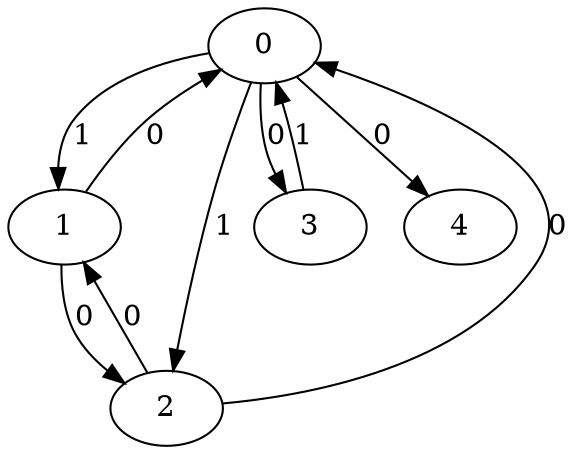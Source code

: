 // Source:1223 Canonical: -1 1 1 0 0 0 -1 0 -1 -1 0 0 -1 -1 -1 1 -1 -1 -1 -1 -1 -1 -1 -1 -1
digraph HRA_from_1223_graph_000 {
  0 -> 1 [label="1"];
  0 -> 2 [label="1"];
  0 -> 3 [label="0"];
  1 -> 0 [label="0"];
  1 -> 2 [label="0"];
  2 -> 0 [label="0"];
  2 -> 1 [label="0"];
  3 -> 0 [label="1"];
  0 -> 4 [label="0"];
}

// Source:1223 Canonical: -1 1 1 0 0 0 -1 0 -1 -1 0 0 -1 -1 -1 1 -1 -1 -1 -1 0 -1 -1 -1 -1
digraph HRA_from_1223_graph_001 {
  0 -> 1 [label="1"];
  0 -> 2 [label="1"];
  0 -> 3 [label="0"];
  1 -> 0 [label="0"];
  1 -> 2 [label="0"];
  2 -> 0 [label="0"];
  2 -> 1 [label="0"];
  3 -> 0 [label="1"];
  0 -> 4 [label="0"];
  4 -> 0 [label="0"];
}

// Source:1223 Canonical: -1 1 1 0 -1 0 -1 0 -1 0 0 0 -1 -1 -1 1 -1 -1 -1 -1 -1 -1 -1 -1 -1
digraph HRA_from_1223_graph_002 {
  0 -> 1 [label="1"];
  0 -> 2 [label="1"];
  0 -> 3 [label="0"];
  1 -> 0 [label="0"];
  1 -> 2 [label="0"];
  2 -> 0 [label="0"];
  2 -> 1 [label="0"];
  3 -> 0 [label="1"];
  1 -> 4 [label="0"];
}

// Source:1223 Canonical: -1 1 1 0 0 0 -1 0 -1 0 0 0 -1 -1 -1 1 -1 -1 -1 -1 -1 -1 -1 -1 -1
digraph HRA_from_1223_graph_003 {
  0 -> 1 [label="1"];
  0 -> 2 [label="1"];
  0 -> 3 [label="0"];
  1 -> 0 [label="0"];
  1 -> 2 [label="0"];
  2 -> 0 [label="0"];
  2 -> 1 [label="0"];
  3 -> 0 [label="1"];
  0 -> 4 [label="0"];
  1 -> 4 [label="0"];
}

// Source:1223 Canonical: -1 1 1 0 -1 0 -1 0 -1 0 0 0 -1 -1 -1 1 -1 -1 -1 -1 0 -1 -1 -1 -1
digraph HRA_from_1223_graph_004 {
  0 -> 1 [label="1"];
  0 -> 2 [label="1"];
  0 -> 3 [label="0"];
  1 -> 0 [label="0"];
  1 -> 2 [label="0"];
  2 -> 0 [label="0"];
  2 -> 1 [label="0"];
  3 -> 0 [label="1"];
  4 -> 0 [label="0"];
  1 -> 4 [label="0"];
}

// Source:1223 Canonical: -1 1 1 0 0 0 -1 0 -1 0 0 0 -1 -1 -1 1 -1 -1 -1 -1 0 -1 -1 -1 -1
digraph HRA_from_1223_graph_005 {
  0 -> 1 [label="1"];
  0 -> 2 [label="1"];
  0 -> 3 [label="0"];
  1 -> 0 [label="0"];
  1 -> 2 [label="0"];
  2 -> 0 [label="0"];
  2 -> 1 [label="0"];
  3 -> 0 [label="1"];
  0 -> 4 [label="0"];
  4 -> 0 [label="0"];
  1 -> 4 [label="0"];
}

// Source:1223 Canonical: -1 1 1 0 0 0 -1 0 -1 -1 0 0 -1 -1 -1 1 -1 -1 -1 -1 -1 0 -1 -1 -1
digraph HRA_from_1223_graph_006 {
  0 -> 1 [label="1"];
  0 -> 2 [label="1"];
  0 -> 3 [label="0"];
  1 -> 0 [label="0"];
  1 -> 2 [label="0"];
  2 -> 0 [label="0"];
  2 -> 1 [label="0"];
  3 -> 0 [label="1"];
  0 -> 4 [label="0"];
  4 -> 1 [label="0"];
}

// Source:1223 Canonical: -1 1 1 0 0 0 -1 0 -1 -1 0 0 -1 -1 -1 1 -1 -1 -1 -1 0 0 -1 -1 -1
digraph HRA_from_1223_graph_007 {
  0 -> 1 [label="1"];
  0 -> 2 [label="1"];
  0 -> 3 [label="0"];
  1 -> 0 [label="0"];
  1 -> 2 [label="0"];
  2 -> 0 [label="0"];
  2 -> 1 [label="0"];
  3 -> 0 [label="1"];
  0 -> 4 [label="0"];
  4 -> 0 [label="0"];
  4 -> 1 [label="0"];
}

// Source:1223 Canonical: -1 1 1 0 -1 0 -1 0 -1 0 0 0 -1 -1 -1 1 -1 -1 -1 -1 -1 0 -1 -1 -1
digraph HRA_from_1223_graph_008 {
  0 -> 1 [label="1"];
  0 -> 2 [label="1"];
  0 -> 3 [label="0"];
  1 -> 0 [label="0"];
  1 -> 2 [label="0"];
  2 -> 0 [label="0"];
  2 -> 1 [label="0"];
  3 -> 0 [label="1"];
  1 -> 4 [label="0"];
  4 -> 1 [label="0"];
}

// Source:1223 Canonical: -1 1 1 0 0 0 -1 0 -1 0 0 0 -1 -1 -1 1 -1 -1 -1 -1 -1 0 -1 -1 -1
digraph HRA_from_1223_graph_009 {
  0 -> 1 [label="1"];
  0 -> 2 [label="1"];
  0 -> 3 [label="0"];
  1 -> 0 [label="0"];
  1 -> 2 [label="0"];
  2 -> 0 [label="0"];
  2 -> 1 [label="0"];
  3 -> 0 [label="1"];
  0 -> 4 [label="0"];
  1 -> 4 [label="0"];
  4 -> 1 [label="0"];
}

// Source:1223 Canonical: -1 1 1 0 -1 0 -1 0 -1 0 0 0 -1 -1 -1 1 -1 -1 -1 -1 0 0 -1 -1 -1
digraph HRA_from_1223_graph_010 {
  0 -> 1 [label="1"];
  0 -> 2 [label="1"];
  0 -> 3 [label="0"];
  1 -> 0 [label="0"];
  1 -> 2 [label="0"];
  2 -> 0 [label="0"];
  2 -> 1 [label="0"];
  3 -> 0 [label="1"];
  4 -> 0 [label="0"];
  1 -> 4 [label="0"];
  4 -> 1 [label="0"];
}

// Source:1223 Canonical: -1 1 1 0 0 0 -1 0 -1 0 0 0 -1 -1 -1 1 -1 -1 -1 -1 0 0 -1 -1 -1
digraph HRA_from_1223_graph_011 {
  0 -> 1 [label="1"];
  0 -> 2 [label="1"];
  0 -> 3 [label="0"];
  1 -> 0 [label="0"];
  1 -> 2 [label="0"];
  2 -> 0 [label="0"];
  2 -> 1 [label="0"];
  3 -> 0 [label="1"];
  0 -> 4 [label="0"];
  4 -> 0 [label="0"];
  1 -> 4 [label="0"];
  4 -> 1 [label="0"];
}

// Source:1223 Canonical: -1 1 1 0 -1 0 -1 0 -1 -1 0 0 -1 -1 0 1 -1 -1 -1 -1 -1 -1 -1 -1 -1
digraph HRA_from_1223_graph_012 {
  0 -> 1 [label="1"];
  0 -> 2 [label="1"];
  0 -> 3 [label="0"];
  1 -> 0 [label="0"];
  1 -> 2 [label="0"];
  2 -> 0 [label="0"];
  2 -> 1 [label="0"];
  3 -> 0 [label="1"];
  2 -> 4 [label="0"];
}

// Source:1223 Canonical: -1 1 1 0 0 0 -1 0 -1 -1 0 0 -1 -1 0 1 -1 -1 -1 -1 -1 -1 -1 -1 -1
digraph HRA_from_1223_graph_013 {
  0 -> 1 [label="1"];
  0 -> 2 [label="1"];
  0 -> 3 [label="0"];
  1 -> 0 [label="0"];
  1 -> 2 [label="0"];
  2 -> 0 [label="0"];
  2 -> 1 [label="0"];
  3 -> 0 [label="1"];
  0 -> 4 [label="0"];
  2 -> 4 [label="0"];
}

// Source:1223 Canonical: -1 1 1 0 -1 0 -1 0 -1 -1 0 0 -1 -1 0 1 -1 -1 -1 -1 0 -1 -1 -1 -1
digraph HRA_from_1223_graph_014 {
  0 -> 1 [label="1"];
  0 -> 2 [label="1"];
  0 -> 3 [label="0"];
  1 -> 0 [label="0"];
  1 -> 2 [label="0"];
  2 -> 0 [label="0"];
  2 -> 1 [label="0"];
  3 -> 0 [label="1"];
  4 -> 0 [label="0"];
  2 -> 4 [label="0"];
}

// Source:1223 Canonical: -1 1 1 0 0 0 -1 0 -1 -1 0 0 -1 -1 0 1 -1 -1 -1 -1 0 -1 -1 -1 -1
digraph HRA_from_1223_graph_015 {
  0 -> 1 [label="1"];
  0 -> 2 [label="1"];
  0 -> 3 [label="0"];
  1 -> 0 [label="0"];
  1 -> 2 [label="0"];
  2 -> 0 [label="0"];
  2 -> 1 [label="0"];
  3 -> 0 [label="1"];
  0 -> 4 [label="0"];
  4 -> 0 [label="0"];
  2 -> 4 [label="0"];
}

// Source:1223 Canonical: -1 1 1 0 -1 0 -1 0 -1 0 0 0 -1 -1 0 1 -1 -1 -1 -1 -1 -1 -1 -1 -1
digraph HRA_from_1223_graph_016 {
  0 -> 1 [label="1"];
  0 -> 2 [label="1"];
  0 -> 3 [label="0"];
  1 -> 0 [label="0"];
  1 -> 2 [label="0"];
  2 -> 0 [label="0"];
  2 -> 1 [label="0"];
  3 -> 0 [label="1"];
  1 -> 4 [label="0"];
  2 -> 4 [label="0"];
}

// Source:1223 Canonical: -1 1 1 0 0 0 -1 0 -1 0 0 0 -1 -1 0 1 -1 -1 -1 -1 -1 -1 -1 -1 -1
digraph HRA_from_1223_graph_017 {
  0 -> 1 [label="1"];
  0 -> 2 [label="1"];
  0 -> 3 [label="0"];
  1 -> 0 [label="0"];
  1 -> 2 [label="0"];
  2 -> 0 [label="0"];
  2 -> 1 [label="0"];
  3 -> 0 [label="1"];
  0 -> 4 [label="0"];
  1 -> 4 [label="0"];
  2 -> 4 [label="0"];
}

// Source:1223 Canonical: -1 1 1 0 -1 0 -1 0 -1 0 0 0 -1 -1 0 1 -1 -1 -1 -1 0 -1 -1 -1 -1
digraph HRA_from_1223_graph_018 {
  0 -> 1 [label="1"];
  0 -> 2 [label="1"];
  0 -> 3 [label="0"];
  1 -> 0 [label="0"];
  1 -> 2 [label="0"];
  2 -> 0 [label="0"];
  2 -> 1 [label="0"];
  3 -> 0 [label="1"];
  4 -> 0 [label="0"];
  1 -> 4 [label="0"];
  2 -> 4 [label="0"];
}

// Source:1223 Canonical: -1 1 1 0 0 0 -1 0 -1 0 0 0 -1 -1 0 1 -1 -1 -1 -1 0 -1 -1 -1 -1
digraph HRA_from_1223_graph_019 {
  0 -> 1 [label="1"];
  0 -> 2 [label="1"];
  0 -> 3 [label="0"];
  1 -> 0 [label="0"];
  1 -> 2 [label="0"];
  2 -> 0 [label="0"];
  2 -> 1 [label="0"];
  3 -> 0 [label="1"];
  0 -> 4 [label="0"];
  4 -> 0 [label="0"];
  1 -> 4 [label="0"];
  2 -> 4 [label="0"];
}

// Source:1223 Canonical: -1 1 1 0 -1 0 -1 0 -1 -1 0 0 -1 -1 0 1 -1 -1 -1 -1 -1 0 -1 -1 -1
digraph HRA_from_1223_graph_020 {
  0 -> 1 [label="1"];
  0 -> 2 [label="1"];
  0 -> 3 [label="0"];
  1 -> 0 [label="0"];
  1 -> 2 [label="0"];
  2 -> 0 [label="0"];
  2 -> 1 [label="0"];
  3 -> 0 [label="1"];
  4 -> 1 [label="0"];
  2 -> 4 [label="0"];
}

// Source:1223 Canonical: -1 1 1 0 0 0 -1 0 -1 -1 0 0 -1 -1 0 1 -1 -1 -1 -1 -1 0 -1 -1 -1
digraph HRA_from_1223_graph_021 {
  0 -> 1 [label="1"];
  0 -> 2 [label="1"];
  0 -> 3 [label="0"];
  1 -> 0 [label="0"];
  1 -> 2 [label="0"];
  2 -> 0 [label="0"];
  2 -> 1 [label="0"];
  3 -> 0 [label="1"];
  0 -> 4 [label="0"];
  4 -> 1 [label="0"];
  2 -> 4 [label="0"];
}

// Source:1223 Canonical: -1 1 1 0 -1 0 -1 0 -1 -1 0 0 -1 -1 0 1 -1 -1 -1 -1 0 0 -1 -1 -1
digraph HRA_from_1223_graph_022 {
  0 -> 1 [label="1"];
  0 -> 2 [label="1"];
  0 -> 3 [label="0"];
  1 -> 0 [label="0"];
  1 -> 2 [label="0"];
  2 -> 0 [label="0"];
  2 -> 1 [label="0"];
  3 -> 0 [label="1"];
  4 -> 0 [label="0"];
  4 -> 1 [label="0"];
  2 -> 4 [label="0"];
}

// Source:1223 Canonical: -1 1 1 0 0 0 -1 0 -1 -1 0 0 -1 -1 0 1 -1 -1 -1 -1 0 0 -1 -1 -1
digraph HRA_from_1223_graph_023 {
  0 -> 1 [label="1"];
  0 -> 2 [label="1"];
  0 -> 3 [label="0"];
  1 -> 0 [label="0"];
  1 -> 2 [label="0"];
  2 -> 0 [label="0"];
  2 -> 1 [label="0"];
  3 -> 0 [label="1"];
  0 -> 4 [label="0"];
  4 -> 0 [label="0"];
  4 -> 1 [label="0"];
  2 -> 4 [label="0"];
}

// Source:1223 Canonical: -1 1 1 0 -1 0 -1 0 -1 0 0 0 -1 -1 0 1 -1 -1 -1 -1 -1 0 -1 -1 -1
digraph HRA_from_1223_graph_024 {
  0 -> 1 [label="1"];
  0 -> 2 [label="1"];
  0 -> 3 [label="0"];
  1 -> 0 [label="0"];
  1 -> 2 [label="0"];
  2 -> 0 [label="0"];
  2 -> 1 [label="0"];
  3 -> 0 [label="1"];
  1 -> 4 [label="0"];
  4 -> 1 [label="0"];
  2 -> 4 [label="0"];
}

// Source:1223 Canonical: -1 1 1 0 0 0 -1 0 -1 0 0 0 -1 -1 0 1 -1 -1 -1 -1 -1 0 -1 -1 -1
digraph HRA_from_1223_graph_025 {
  0 -> 1 [label="1"];
  0 -> 2 [label="1"];
  0 -> 3 [label="0"];
  1 -> 0 [label="0"];
  1 -> 2 [label="0"];
  2 -> 0 [label="0"];
  2 -> 1 [label="0"];
  3 -> 0 [label="1"];
  0 -> 4 [label="0"];
  1 -> 4 [label="0"];
  4 -> 1 [label="0"];
  2 -> 4 [label="0"];
}

// Source:1223 Canonical: -1 1 1 0 -1 0 -1 0 -1 0 0 0 -1 -1 0 1 -1 -1 -1 -1 0 0 -1 -1 -1
digraph HRA_from_1223_graph_026 {
  0 -> 1 [label="1"];
  0 -> 2 [label="1"];
  0 -> 3 [label="0"];
  1 -> 0 [label="0"];
  1 -> 2 [label="0"];
  2 -> 0 [label="0"];
  2 -> 1 [label="0"];
  3 -> 0 [label="1"];
  4 -> 0 [label="0"];
  1 -> 4 [label="0"];
  4 -> 1 [label="0"];
  2 -> 4 [label="0"];
}

// Source:1223 Canonical: -1 1 1 0 0 0 -1 0 -1 0 0 0 -1 -1 0 1 -1 -1 -1 -1 0 0 -1 -1 -1
digraph HRA_from_1223_graph_027 {
  0 -> 1 [label="1"];
  0 -> 2 [label="1"];
  0 -> 3 [label="0"];
  1 -> 0 [label="0"];
  1 -> 2 [label="0"];
  2 -> 0 [label="0"];
  2 -> 1 [label="0"];
  3 -> 0 [label="1"];
  0 -> 4 [label="0"];
  4 -> 0 [label="0"];
  1 -> 4 [label="0"];
  4 -> 1 [label="0"];
  2 -> 4 [label="0"];
}

// Source:1223 Canonical: -1 1 1 0 0 0 -1 0 -1 -1 0 0 -1 -1 -1 1 -1 -1 -1 -1 -1 -1 0 -1 -1
digraph HRA_from_1223_graph_028 {
  0 -> 1 [label="1"];
  0 -> 2 [label="1"];
  0 -> 3 [label="0"];
  1 -> 0 [label="0"];
  1 -> 2 [label="0"];
  2 -> 0 [label="0"];
  2 -> 1 [label="0"];
  3 -> 0 [label="1"];
  0 -> 4 [label="0"];
  4 -> 2 [label="0"];
}

// Source:1223 Canonical: -1 1 1 0 0 0 -1 0 -1 -1 0 0 -1 -1 -1 1 -1 -1 -1 -1 0 -1 0 -1 -1
digraph HRA_from_1223_graph_029 {
  0 -> 1 [label="1"];
  0 -> 2 [label="1"];
  0 -> 3 [label="0"];
  1 -> 0 [label="0"];
  1 -> 2 [label="0"];
  2 -> 0 [label="0"];
  2 -> 1 [label="0"];
  3 -> 0 [label="1"];
  0 -> 4 [label="0"];
  4 -> 0 [label="0"];
  4 -> 2 [label="0"];
}

// Source:1223 Canonical: -1 1 1 0 -1 0 -1 0 -1 0 0 0 -1 -1 -1 1 -1 -1 -1 -1 -1 -1 0 -1 -1
digraph HRA_from_1223_graph_030 {
  0 -> 1 [label="1"];
  0 -> 2 [label="1"];
  0 -> 3 [label="0"];
  1 -> 0 [label="0"];
  1 -> 2 [label="0"];
  2 -> 0 [label="0"];
  2 -> 1 [label="0"];
  3 -> 0 [label="1"];
  1 -> 4 [label="0"];
  4 -> 2 [label="0"];
}

// Source:1223 Canonical: -1 1 1 0 0 0 -1 0 -1 0 0 0 -1 -1 -1 1 -1 -1 -1 -1 -1 -1 0 -1 -1
digraph HRA_from_1223_graph_031 {
  0 -> 1 [label="1"];
  0 -> 2 [label="1"];
  0 -> 3 [label="0"];
  1 -> 0 [label="0"];
  1 -> 2 [label="0"];
  2 -> 0 [label="0"];
  2 -> 1 [label="0"];
  3 -> 0 [label="1"];
  0 -> 4 [label="0"];
  1 -> 4 [label="0"];
  4 -> 2 [label="0"];
}

// Source:1223 Canonical: -1 1 1 0 -1 0 -1 0 -1 0 0 0 -1 -1 -1 1 -1 -1 -1 -1 0 -1 0 -1 -1
digraph HRA_from_1223_graph_032 {
  0 -> 1 [label="1"];
  0 -> 2 [label="1"];
  0 -> 3 [label="0"];
  1 -> 0 [label="0"];
  1 -> 2 [label="0"];
  2 -> 0 [label="0"];
  2 -> 1 [label="0"];
  3 -> 0 [label="1"];
  4 -> 0 [label="0"];
  1 -> 4 [label="0"];
  4 -> 2 [label="0"];
}

// Source:1223 Canonical: -1 1 1 0 0 0 -1 0 -1 0 0 0 -1 -1 -1 1 -1 -1 -1 -1 0 -1 0 -1 -1
digraph HRA_from_1223_graph_033 {
  0 -> 1 [label="1"];
  0 -> 2 [label="1"];
  0 -> 3 [label="0"];
  1 -> 0 [label="0"];
  1 -> 2 [label="0"];
  2 -> 0 [label="0"];
  2 -> 1 [label="0"];
  3 -> 0 [label="1"];
  0 -> 4 [label="0"];
  4 -> 0 [label="0"];
  1 -> 4 [label="0"];
  4 -> 2 [label="0"];
}

// Source:1223 Canonical: -1 1 1 0 0 0 -1 0 -1 -1 0 0 -1 -1 -1 1 -1 -1 -1 -1 -1 0 0 -1 -1
digraph HRA_from_1223_graph_034 {
  0 -> 1 [label="1"];
  0 -> 2 [label="1"];
  0 -> 3 [label="0"];
  1 -> 0 [label="0"];
  1 -> 2 [label="0"];
  2 -> 0 [label="0"];
  2 -> 1 [label="0"];
  3 -> 0 [label="1"];
  0 -> 4 [label="0"];
  4 -> 1 [label="0"];
  4 -> 2 [label="0"];
}

// Source:1223 Canonical: -1 1 1 0 0 0 -1 0 -1 -1 0 0 -1 -1 -1 1 -1 -1 -1 -1 0 0 0 -1 -1
digraph HRA_from_1223_graph_035 {
  0 -> 1 [label="1"];
  0 -> 2 [label="1"];
  0 -> 3 [label="0"];
  1 -> 0 [label="0"];
  1 -> 2 [label="0"];
  2 -> 0 [label="0"];
  2 -> 1 [label="0"];
  3 -> 0 [label="1"];
  0 -> 4 [label="0"];
  4 -> 0 [label="0"];
  4 -> 1 [label="0"];
  4 -> 2 [label="0"];
}

// Source:1223 Canonical: -1 1 1 0 -1 0 -1 0 -1 0 0 0 -1 -1 -1 1 -1 -1 -1 -1 -1 0 0 -1 -1
digraph HRA_from_1223_graph_036 {
  0 -> 1 [label="1"];
  0 -> 2 [label="1"];
  0 -> 3 [label="0"];
  1 -> 0 [label="0"];
  1 -> 2 [label="0"];
  2 -> 0 [label="0"];
  2 -> 1 [label="0"];
  3 -> 0 [label="1"];
  1 -> 4 [label="0"];
  4 -> 1 [label="0"];
  4 -> 2 [label="0"];
}

// Source:1223 Canonical: -1 1 1 0 0 0 -1 0 -1 0 0 0 -1 -1 -1 1 -1 -1 -1 -1 -1 0 0 -1 -1
digraph HRA_from_1223_graph_037 {
  0 -> 1 [label="1"];
  0 -> 2 [label="1"];
  0 -> 3 [label="0"];
  1 -> 0 [label="0"];
  1 -> 2 [label="0"];
  2 -> 0 [label="0"];
  2 -> 1 [label="0"];
  3 -> 0 [label="1"];
  0 -> 4 [label="0"];
  1 -> 4 [label="0"];
  4 -> 1 [label="0"];
  4 -> 2 [label="0"];
}

// Source:1223 Canonical: -1 1 1 0 -1 0 -1 0 -1 0 0 0 -1 -1 -1 1 -1 -1 -1 -1 0 0 0 -1 -1
digraph HRA_from_1223_graph_038 {
  0 -> 1 [label="1"];
  0 -> 2 [label="1"];
  0 -> 3 [label="0"];
  1 -> 0 [label="0"];
  1 -> 2 [label="0"];
  2 -> 0 [label="0"];
  2 -> 1 [label="0"];
  3 -> 0 [label="1"];
  4 -> 0 [label="0"];
  1 -> 4 [label="0"];
  4 -> 1 [label="0"];
  4 -> 2 [label="0"];
}

// Source:1223 Canonical: -1 1 1 0 0 0 -1 0 -1 0 0 0 -1 -1 -1 1 -1 -1 -1 -1 0 0 0 -1 -1
digraph HRA_from_1223_graph_039 {
  0 -> 1 [label="1"];
  0 -> 2 [label="1"];
  0 -> 3 [label="0"];
  1 -> 0 [label="0"];
  1 -> 2 [label="0"];
  2 -> 0 [label="0"];
  2 -> 1 [label="0"];
  3 -> 0 [label="1"];
  0 -> 4 [label="0"];
  4 -> 0 [label="0"];
  1 -> 4 [label="0"];
  4 -> 1 [label="0"];
  4 -> 2 [label="0"];
}

// Source:1223 Canonical: -1 1 1 0 -1 0 -1 0 -1 -1 0 0 -1 -1 0 1 -1 -1 -1 -1 -1 -1 0 -1 -1
digraph HRA_from_1223_graph_040 {
  0 -> 1 [label="1"];
  0 -> 2 [label="1"];
  0 -> 3 [label="0"];
  1 -> 0 [label="0"];
  1 -> 2 [label="0"];
  2 -> 0 [label="0"];
  2 -> 1 [label="0"];
  3 -> 0 [label="1"];
  2 -> 4 [label="0"];
  4 -> 2 [label="0"];
}

// Source:1223 Canonical: -1 1 1 0 0 0 -1 0 -1 -1 0 0 -1 -1 0 1 -1 -1 -1 -1 -1 -1 0 -1 -1
digraph HRA_from_1223_graph_041 {
  0 -> 1 [label="1"];
  0 -> 2 [label="1"];
  0 -> 3 [label="0"];
  1 -> 0 [label="0"];
  1 -> 2 [label="0"];
  2 -> 0 [label="0"];
  2 -> 1 [label="0"];
  3 -> 0 [label="1"];
  0 -> 4 [label="0"];
  2 -> 4 [label="0"];
  4 -> 2 [label="0"];
}

// Source:1223 Canonical: -1 1 1 0 -1 0 -1 0 -1 -1 0 0 -1 -1 0 1 -1 -1 -1 -1 0 -1 0 -1 -1
digraph HRA_from_1223_graph_042 {
  0 -> 1 [label="1"];
  0 -> 2 [label="1"];
  0 -> 3 [label="0"];
  1 -> 0 [label="0"];
  1 -> 2 [label="0"];
  2 -> 0 [label="0"];
  2 -> 1 [label="0"];
  3 -> 0 [label="1"];
  4 -> 0 [label="0"];
  2 -> 4 [label="0"];
  4 -> 2 [label="0"];
}

// Source:1223 Canonical: -1 1 1 0 0 0 -1 0 -1 -1 0 0 -1 -1 0 1 -1 -1 -1 -1 0 -1 0 -1 -1
digraph HRA_from_1223_graph_043 {
  0 -> 1 [label="1"];
  0 -> 2 [label="1"];
  0 -> 3 [label="0"];
  1 -> 0 [label="0"];
  1 -> 2 [label="0"];
  2 -> 0 [label="0"];
  2 -> 1 [label="0"];
  3 -> 0 [label="1"];
  0 -> 4 [label="0"];
  4 -> 0 [label="0"];
  2 -> 4 [label="0"];
  4 -> 2 [label="0"];
}

// Source:1223 Canonical: -1 1 1 0 -1 0 -1 0 -1 0 0 0 -1 -1 0 1 -1 -1 -1 -1 -1 -1 0 -1 -1
digraph HRA_from_1223_graph_044 {
  0 -> 1 [label="1"];
  0 -> 2 [label="1"];
  0 -> 3 [label="0"];
  1 -> 0 [label="0"];
  1 -> 2 [label="0"];
  2 -> 0 [label="0"];
  2 -> 1 [label="0"];
  3 -> 0 [label="1"];
  1 -> 4 [label="0"];
  2 -> 4 [label="0"];
  4 -> 2 [label="0"];
}

// Source:1223 Canonical: -1 1 1 0 0 0 -1 0 -1 0 0 0 -1 -1 0 1 -1 -1 -1 -1 -1 -1 0 -1 -1
digraph HRA_from_1223_graph_045 {
  0 -> 1 [label="1"];
  0 -> 2 [label="1"];
  0 -> 3 [label="0"];
  1 -> 0 [label="0"];
  1 -> 2 [label="0"];
  2 -> 0 [label="0"];
  2 -> 1 [label="0"];
  3 -> 0 [label="1"];
  0 -> 4 [label="0"];
  1 -> 4 [label="0"];
  2 -> 4 [label="0"];
  4 -> 2 [label="0"];
}

// Source:1223 Canonical: -1 1 1 0 -1 0 -1 0 -1 0 0 0 -1 -1 0 1 -1 -1 -1 -1 0 -1 0 -1 -1
digraph HRA_from_1223_graph_046 {
  0 -> 1 [label="1"];
  0 -> 2 [label="1"];
  0 -> 3 [label="0"];
  1 -> 0 [label="0"];
  1 -> 2 [label="0"];
  2 -> 0 [label="0"];
  2 -> 1 [label="0"];
  3 -> 0 [label="1"];
  4 -> 0 [label="0"];
  1 -> 4 [label="0"];
  2 -> 4 [label="0"];
  4 -> 2 [label="0"];
}

// Source:1223 Canonical: -1 1 1 0 0 0 -1 0 -1 0 0 0 -1 -1 0 1 -1 -1 -1 -1 0 -1 0 -1 -1
digraph HRA_from_1223_graph_047 {
  0 -> 1 [label="1"];
  0 -> 2 [label="1"];
  0 -> 3 [label="0"];
  1 -> 0 [label="0"];
  1 -> 2 [label="0"];
  2 -> 0 [label="0"];
  2 -> 1 [label="0"];
  3 -> 0 [label="1"];
  0 -> 4 [label="0"];
  4 -> 0 [label="0"];
  1 -> 4 [label="0"];
  2 -> 4 [label="0"];
  4 -> 2 [label="0"];
}

// Source:1223 Canonical: -1 1 1 0 -1 0 -1 0 -1 -1 0 0 -1 -1 0 1 -1 -1 -1 -1 -1 0 0 -1 -1
digraph HRA_from_1223_graph_048 {
  0 -> 1 [label="1"];
  0 -> 2 [label="1"];
  0 -> 3 [label="0"];
  1 -> 0 [label="0"];
  1 -> 2 [label="0"];
  2 -> 0 [label="0"];
  2 -> 1 [label="0"];
  3 -> 0 [label="1"];
  4 -> 1 [label="0"];
  2 -> 4 [label="0"];
  4 -> 2 [label="0"];
}

// Source:1223 Canonical: -1 1 1 0 0 0 -1 0 -1 -1 0 0 -1 -1 0 1 -1 -1 -1 -1 -1 0 0 -1 -1
digraph HRA_from_1223_graph_049 {
  0 -> 1 [label="1"];
  0 -> 2 [label="1"];
  0 -> 3 [label="0"];
  1 -> 0 [label="0"];
  1 -> 2 [label="0"];
  2 -> 0 [label="0"];
  2 -> 1 [label="0"];
  3 -> 0 [label="1"];
  0 -> 4 [label="0"];
  4 -> 1 [label="0"];
  2 -> 4 [label="0"];
  4 -> 2 [label="0"];
}

// Source:1223 Canonical: -1 1 1 0 -1 0 -1 0 -1 -1 0 0 -1 -1 0 1 -1 -1 -1 -1 0 0 0 -1 -1
digraph HRA_from_1223_graph_050 {
  0 -> 1 [label="1"];
  0 -> 2 [label="1"];
  0 -> 3 [label="0"];
  1 -> 0 [label="0"];
  1 -> 2 [label="0"];
  2 -> 0 [label="0"];
  2 -> 1 [label="0"];
  3 -> 0 [label="1"];
  4 -> 0 [label="0"];
  4 -> 1 [label="0"];
  2 -> 4 [label="0"];
  4 -> 2 [label="0"];
}

// Source:1223 Canonical: -1 1 1 0 0 0 -1 0 -1 -1 0 0 -1 -1 0 1 -1 -1 -1 -1 0 0 0 -1 -1
digraph HRA_from_1223_graph_051 {
  0 -> 1 [label="1"];
  0 -> 2 [label="1"];
  0 -> 3 [label="0"];
  1 -> 0 [label="0"];
  1 -> 2 [label="0"];
  2 -> 0 [label="0"];
  2 -> 1 [label="0"];
  3 -> 0 [label="1"];
  0 -> 4 [label="0"];
  4 -> 0 [label="0"];
  4 -> 1 [label="0"];
  2 -> 4 [label="0"];
  4 -> 2 [label="0"];
}

// Source:1223 Canonical: -1 1 1 0 -1 0 -1 0 -1 0 0 0 -1 -1 0 1 -1 -1 -1 -1 -1 0 0 -1 -1
digraph HRA_from_1223_graph_052 {
  0 -> 1 [label="1"];
  0 -> 2 [label="1"];
  0 -> 3 [label="0"];
  1 -> 0 [label="0"];
  1 -> 2 [label="0"];
  2 -> 0 [label="0"];
  2 -> 1 [label="0"];
  3 -> 0 [label="1"];
  1 -> 4 [label="0"];
  4 -> 1 [label="0"];
  2 -> 4 [label="0"];
  4 -> 2 [label="0"];
}

// Source:1223 Canonical: -1 1 1 0 0 0 -1 0 -1 0 0 0 -1 -1 0 1 -1 -1 -1 -1 -1 0 0 -1 -1
digraph HRA_from_1223_graph_053 {
  0 -> 1 [label="1"];
  0 -> 2 [label="1"];
  0 -> 3 [label="0"];
  1 -> 0 [label="0"];
  1 -> 2 [label="0"];
  2 -> 0 [label="0"];
  2 -> 1 [label="0"];
  3 -> 0 [label="1"];
  0 -> 4 [label="0"];
  1 -> 4 [label="0"];
  4 -> 1 [label="0"];
  2 -> 4 [label="0"];
  4 -> 2 [label="0"];
}

// Source:1223 Canonical: -1 1 1 0 -1 0 -1 0 -1 0 0 0 -1 -1 0 1 -1 -1 -1 -1 0 0 0 -1 -1
digraph HRA_from_1223_graph_054 {
  0 -> 1 [label="1"];
  0 -> 2 [label="1"];
  0 -> 3 [label="0"];
  1 -> 0 [label="0"];
  1 -> 2 [label="0"];
  2 -> 0 [label="0"];
  2 -> 1 [label="0"];
  3 -> 0 [label="1"];
  4 -> 0 [label="0"];
  1 -> 4 [label="0"];
  4 -> 1 [label="0"];
  2 -> 4 [label="0"];
  4 -> 2 [label="0"];
}

// Source:1223 Canonical: -1 1 1 0 0 0 -1 0 -1 0 0 0 -1 -1 0 1 -1 -1 -1 -1 0 0 0 -1 -1
digraph HRA_from_1223_graph_055 {
  0 -> 1 [label="1"];
  0 -> 2 [label="1"];
  0 -> 3 [label="0"];
  1 -> 0 [label="0"];
  1 -> 2 [label="0"];
  2 -> 0 [label="0"];
  2 -> 1 [label="0"];
  3 -> 0 [label="1"];
  0 -> 4 [label="0"];
  4 -> 0 [label="0"];
  1 -> 4 [label="0"];
  4 -> 1 [label="0"];
  2 -> 4 [label="0"];
  4 -> 2 [label="0"];
}

// Source:1223 Canonical: -1 1 1 0 -1 0 -1 0 -1 -1 0 0 -1 -1 -1 1 -1 -1 -1 0 -1 -1 -1 -1 -1
digraph HRA_from_1223_graph_056 {
  0 -> 1 [label="1"];
  0 -> 2 [label="1"];
  0 -> 3 [label="0"];
  1 -> 0 [label="0"];
  1 -> 2 [label="0"];
  2 -> 0 [label="0"];
  2 -> 1 [label="0"];
  3 -> 0 [label="1"];
  3 -> 4 [label="0"];
}

// Source:1223 Canonical: -1 1 1 0 0 0 -1 0 -1 -1 0 0 -1 -1 -1 1 -1 -1 -1 0 -1 -1 -1 -1 -1
digraph HRA_from_1223_graph_057 {
  0 -> 1 [label="1"];
  0 -> 2 [label="1"];
  0 -> 3 [label="0"];
  1 -> 0 [label="0"];
  1 -> 2 [label="0"];
  2 -> 0 [label="0"];
  2 -> 1 [label="0"];
  3 -> 0 [label="1"];
  0 -> 4 [label="0"];
  3 -> 4 [label="0"];
}

// Source:1223 Canonical: -1 1 1 0 -1 0 -1 0 -1 -1 0 0 -1 -1 -1 1 -1 -1 -1 0 0 -1 -1 -1 -1
digraph HRA_from_1223_graph_058 {
  0 -> 1 [label="1"];
  0 -> 2 [label="1"];
  0 -> 3 [label="0"];
  1 -> 0 [label="0"];
  1 -> 2 [label="0"];
  2 -> 0 [label="0"];
  2 -> 1 [label="0"];
  3 -> 0 [label="1"];
  4 -> 0 [label="0"];
  3 -> 4 [label="0"];
}

// Source:1223 Canonical: -1 1 1 0 0 0 -1 0 -1 -1 0 0 -1 -1 -1 1 -1 -1 -1 0 0 -1 -1 -1 -1
digraph HRA_from_1223_graph_059 {
  0 -> 1 [label="1"];
  0 -> 2 [label="1"];
  0 -> 3 [label="0"];
  1 -> 0 [label="0"];
  1 -> 2 [label="0"];
  2 -> 0 [label="0"];
  2 -> 1 [label="0"];
  3 -> 0 [label="1"];
  0 -> 4 [label="0"];
  4 -> 0 [label="0"];
  3 -> 4 [label="0"];
}

// Source:1223 Canonical: -1 1 1 0 -1 0 -1 0 -1 0 0 0 -1 -1 -1 1 -1 -1 -1 0 -1 -1 -1 -1 -1
digraph HRA_from_1223_graph_060 {
  0 -> 1 [label="1"];
  0 -> 2 [label="1"];
  0 -> 3 [label="0"];
  1 -> 0 [label="0"];
  1 -> 2 [label="0"];
  2 -> 0 [label="0"];
  2 -> 1 [label="0"];
  3 -> 0 [label="1"];
  1 -> 4 [label="0"];
  3 -> 4 [label="0"];
}

// Source:1223 Canonical: -1 1 1 0 0 0 -1 0 -1 0 0 0 -1 -1 -1 1 -1 -1 -1 0 -1 -1 -1 -1 -1
digraph HRA_from_1223_graph_061 {
  0 -> 1 [label="1"];
  0 -> 2 [label="1"];
  0 -> 3 [label="0"];
  1 -> 0 [label="0"];
  1 -> 2 [label="0"];
  2 -> 0 [label="0"];
  2 -> 1 [label="0"];
  3 -> 0 [label="1"];
  0 -> 4 [label="0"];
  1 -> 4 [label="0"];
  3 -> 4 [label="0"];
}

// Source:1223 Canonical: -1 1 1 0 -1 0 -1 0 -1 0 0 0 -1 -1 -1 1 -1 -1 -1 0 0 -1 -1 -1 -1
digraph HRA_from_1223_graph_062 {
  0 -> 1 [label="1"];
  0 -> 2 [label="1"];
  0 -> 3 [label="0"];
  1 -> 0 [label="0"];
  1 -> 2 [label="0"];
  2 -> 0 [label="0"];
  2 -> 1 [label="0"];
  3 -> 0 [label="1"];
  4 -> 0 [label="0"];
  1 -> 4 [label="0"];
  3 -> 4 [label="0"];
}

// Source:1223 Canonical: -1 1 1 0 0 0 -1 0 -1 0 0 0 -1 -1 -1 1 -1 -1 -1 0 0 -1 -1 -1 -1
digraph HRA_from_1223_graph_063 {
  0 -> 1 [label="1"];
  0 -> 2 [label="1"];
  0 -> 3 [label="0"];
  1 -> 0 [label="0"];
  1 -> 2 [label="0"];
  2 -> 0 [label="0"];
  2 -> 1 [label="0"];
  3 -> 0 [label="1"];
  0 -> 4 [label="0"];
  4 -> 0 [label="0"];
  1 -> 4 [label="0"];
  3 -> 4 [label="0"];
}

// Source:1223 Canonical: -1 1 1 0 -1 0 -1 0 -1 -1 0 0 -1 -1 -1 1 -1 -1 -1 0 -1 0 -1 -1 -1
digraph HRA_from_1223_graph_064 {
  0 -> 1 [label="1"];
  0 -> 2 [label="1"];
  0 -> 3 [label="0"];
  1 -> 0 [label="0"];
  1 -> 2 [label="0"];
  2 -> 0 [label="0"];
  2 -> 1 [label="0"];
  3 -> 0 [label="1"];
  4 -> 1 [label="0"];
  3 -> 4 [label="0"];
}

// Source:1223 Canonical: -1 1 1 0 0 0 -1 0 -1 -1 0 0 -1 -1 -1 1 -1 -1 -1 0 -1 0 -1 -1 -1
digraph HRA_from_1223_graph_065 {
  0 -> 1 [label="1"];
  0 -> 2 [label="1"];
  0 -> 3 [label="0"];
  1 -> 0 [label="0"];
  1 -> 2 [label="0"];
  2 -> 0 [label="0"];
  2 -> 1 [label="0"];
  3 -> 0 [label="1"];
  0 -> 4 [label="0"];
  4 -> 1 [label="0"];
  3 -> 4 [label="0"];
}

// Source:1223 Canonical: -1 1 1 0 -1 0 -1 0 -1 -1 0 0 -1 -1 -1 1 -1 -1 -1 0 0 0 -1 -1 -1
digraph HRA_from_1223_graph_066 {
  0 -> 1 [label="1"];
  0 -> 2 [label="1"];
  0 -> 3 [label="0"];
  1 -> 0 [label="0"];
  1 -> 2 [label="0"];
  2 -> 0 [label="0"];
  2 -> 1 [label="0"];
  3 -> 0 [label="1"];
  4 -> 0 [label="0"];
  4 -> 1 [label="0"];
  3 -> 4 [label="0"];
}

// Source:1223 Canonical: -1 1 1 0 0 0 -1 0 -1 -1 0 0 -1 -1 -1 1 -1 -1 -1 0 0 0 -1 -1 -1
digraph HRA_from_1223_graph_067 {
  0 -> 1 [label="1"];
  0 -> 2 [label="1"];
  0 -> 3 [label="0"];
  1 -> 0 [label="0"];
  1 -> 2 [label="0"];
  2 -> 0 [label="0"];
  2 -> 1 [label="0"];
  3 -> 0 [label="1"];
  0 -> 4 [label="0"];
  4 -> 0 [label="0"];
  4 -> 1 [label="0"];
  3 -> 4 [label="0"];
}

// Source:1223 Canonical: -1 1 1 0 -1 0 -1 0 -1 0 0 0 -1 -1 -1 1 -1 -1 -1 0 -1 0 -1 -1 -1
digraph HRA_from_1223_graph_068 {
  0 -> 1 [label="1"];
  0 -> 2 [label="1"];
  0 -> 3 [label="0"];
  1 -> 0 [label="0"];
  1 -> 2 [label="0"];
  2 -> 0 [label="0"];
  2 -> 1 [label="0"];
  3 -> 0 [label="1"];
  1 -> 4 [label="0"];
  4 -> 1 [label="0"];
  3 -> 4 [label="0"];
}

// Source:1223 Canonical: -1 1 1 0 0 0 -1 0 -1 0 0 0 -1 -1 -1 1 -1 -1 -1 0 -1 0 -1 -1 -1
digraph HRA_from_1223_graph_069 {
  0 -> 1 [label="1"];
  0 -> 2 [label="1"];
  0 -> 3 [label="0"];
  1 -> 0 [label="0"];
  1 -> 2 [label="0"];
  2 -> 0 [label="0"];
  2 -> 1 [label="0"];
  3 -> 0 [label="1"];
  0 -> 4 [label="0"];
  1 -> 4 [label="0"];
  4 -> 1 [label="0"];
  3 -> 4 [label="0"];
}

// Source:1223 Canonical: -1 1 1 0 -1 0 -1 0 -1 0 0 0 -1 -1 -1 1 -1 -1 -1 0 0 0 -1 -1 -1
digraph HRA_from_1223_graph_070 {
  0 -> 1 [label="1"];
  0 -> 2 [label="1"];
  0 -> 3 [label="0"];
  1 -> 0 [label="0"];
  1 -> 2 [label="0"];
  2 -> 0 [label="0"];
  2 -> 1 [label="0"];
  3 -> 0 [label="1"];
  4 -> 0 [label="0"];
  1 -> 4 [label="0"];
  4 -> 1 [label="0"];
  3 -> 4 [label="0"];
}

// Source:1223 Canonical: -1 1 1 0 0 0 -1 0 -1 0 0 0 -1 -1 -1 1 -1 -1 -1 0 0 0 -1 -1 -1
digraph HRA_from_1223_graph_071 {
  0 -> 1 [label="1"];
  0 -> 2 [label="1"];
  0 -> 3 [label="0"];
  1 -> 0 [label="0"];
  1 -> 2 [label="0"];
  2 -> 0 [label="0"];
  2 -> 1 [label="0"];
  3 -> 0 [label="1"];
  0 -> 4 [label="0"];
  4 -> 0 [label="0"];
  1 -> 4 [label="0"];
  4 -> 1 [label="0"];
  3 -> 4 [label="0"];
}

// Source:1223 Canonical: -1 1 1 0 -1 0 -1 0 -1 -1 0 0 -1 -1 0 1 -1 -1 -1 0 -1 -1 -1 -1 -1
digraph HRA_from_1223_graph_072 {
  0 -> 1 [label="1"];
  0 -> 2 [label="1"];
  0 -> 3 [label="0"];
  1 -> 0 [label="0"];
  1 -> 2 [label="0"];
  2 -> 0 [label="0"];
  2 -> 1 [label="0"];
  3 -> 0 [label="1"];
  2 -> 4 [label="0"];
  3 -> 4 [label="0"];
}

// Source:1223 Canonical: -1 1 1 0 0 0 -1 0 -1 -1 0 0 -1 -1 0 1 -1 -1 -1 0 -1 -1 -1 -1 -1
digraph HRA_from_1223_graph_073 {
  0 -> 1 [label="1"];
  0 -> 2 [label="1"];
  0 -> 3 [label="0"];
  1 -> 0 [label="0"];
  1 -> 2 [label="0"];
  2 -> 0 [label="0"];
  2 -> 1 [label="0"];
  3 -> 0 [label="1"];
  0 -> 4 [label="0"];
  2 -> 4 [label="0"];
  3 -> 4 [label="0"];
}

// Source:1223 Canonical: -1 1 1 0 -1 0 -1 0 -1 -1 0 0 -1 -1 0 1 -1 -1 -1 0 0 -1 -1 -1 -1
digraph HRA_from_1223_graph_074 {
  0 -> 1 [label="1"];
  0 -> 2 [label="1"];
  0 -> 3 [label="0"];
  1 -> 0 [label="0"];
  1 -> 2 [label="0"];
  2 -> 0 [label="0"];
  2 -> 1 [label="0"];
  3 -> 0 [label="1"];
  4 -> 0 [label="0"];
  2 -> 4 [label="0"];
  3 -> 4 [label="0"];
}

// Source:1223 Canonical: -1 1 1 0 0 0 -1 0 -1 -1 0 0 -1 -1 0 1 -1 -1 -1 0 0 -1 -1 -1 -1
digraph HRA_from_1223_graph_075 {
  0 -> 1 [label="1"];
  0 -> 2 [label="1"];
  0 -> 3 [label="0"];
  1 -> 0 [label="0"];
  1 -> 2 [label="0"];
  2 -> 0 [label="0"];
  2 -> 1 [label="0"];
  3 -> 0 [label="1"];
  0 -> 4 [label="0"];
  4 -> 0 [label="0"];
  2 -> 4 [label="0"];
  3 -> 4 [label="0"];
}

// Source:1223 Canonical: -1 1 1 0 -1 0 -1 0 -1 0 0 0 -1 -1 0 1 -1 -1 -1 0 -1 -1 -1 -1 -1
digraph HRA_from_1223_graph_076 {
  0 -> 1 [label="1"];
  0 -> 2 [label="1"];
  0 -> 3 [label="0"];
  1 -> 0 [label="0"];
  1 -> 2 [label="0"];
  2 -> 0 [label="0"];
  2 -> 1 [label="0"];
  3 -> 0 [label="1"];
  1 -> 4 [label="0"];
  2 -> 4 [label="0"];
  3 -> 4 [label="0"];
}

// Source:1223 Canonical: -1 1 1 0 0 0 -1 0 -1 0 0 0 -1 -1 0 1 -1 -1 -1 0 -1 -1 -1 -1 -1
digraph HRA_from_1223_graph_077 {
  0 -> 1 [label="1"];
  0 -> 2 [label="1"];
  0 -> 3 [label="0"];
  1 -> 0 [label="0"];
  1 -> 2 [label="0"];
  2 -> 0 [label="0"];
  2 -> 1 [label="0"];
  3 -> 0 [label="1"];
  0 -> 4 [label="0"];
  1 -> 4 [label="0"];
  2 -> 4 [label="0"];
  3 -> 4 [label="0"];
}

// Source:1223 Canonical: -1 1 1 0 -1 0 -1 0 -1 0 0 0 -1 -1 0 1 -1 -1 -1 0 0 -1 -1 -1 -1
digraph HRA_from_1223_graph_078 {
  0 -> 1 [label="1"];
  0 -> 2 [label="1"];
  0 -> 3 [label="0"];
  1 -> 0 [label="0"];
  1 -> 2 [label="0"];
  2 -> 0 [label="0"];
  2 -> 1 [label="0"];
  3 -> 0 [label="1"];
  4 -> 0 [label="0"];
  1 -> 4 [label="0"];
  2 -> 4 [label="0"];
  3 -> 4 [label="0"];
}

// Source:1223 Canonical: -1 1 1 0 0 0 -1 0 -1 0 0 0 -1 -1 0 1 -1 -1 -1 0 0 -1 -1 -1 -1
digraph HRA_from_1223_graph_079 {
  0 -> 1 [label="1"];
  0 -> 2 [label="1"];
  0 -> 3 [label="0"];
  1 -> 0 [label="0"];
  1 -> 2 [label="0"];
  2 -> 0 [label="0"];
  2 -> 1 [label="0"];
  3 -> 0 [label="1"];
  0 -> 4 [label="0"];
  4 -> 0 [label="0"];
  1 -> 4 [label="0"];
  2 -> 4 [label="0"];
  3 -> 4 [label="0"];
}

// Source:1223 Canonical: -1 1 1 0 -1 0 -1 0 -1 -1 0 0 -1 -1 0 1 -1 -1 -1 0 -1 0 -1 -1 -1
digraph HRA_from_1223_graph_080 {
  0 -> 1 [label="1"];
  0 -> 2 [label="1"];
  0 -> 3 [label="0"];
  1 -> 0 [label="0"];
  1 -> 2 [label="0"];
  2 -> 0 [label="0"];
  2 -> 1 [label="0"];
  3 -> 0 [label="1"];
  4 -> 1 [label="0"];
  2 -> 4 [label="0"];
  3 -> 4 [label="0"];
}

// Source:1223 Canonical: -1 1 1 0 0 0 -1 0 -1 -1 0 0 -1 -1 0 1 -1 -1 -1 0 -1 0 -1 -1 -1
digraph HRA_from_1223_graph_081 {
  0 -> 1 [label="1"];
  0 -> 2 [label="1"];
  0 -> 3 [label="0"];
  1 -> 0 [label="0"];
  1 -> 2 [label="0"];
  2 -> 0 [label="0"];
  2 -> 1 [label="0"];
  3 -> 0 [label="1"];
  0 -> 4 [label="0"];
  4 -> 1 [label="0"];
  2 -> 4 [label="0"];
  3 -> 4 [label="0"];
}

// Source:1223 Canonical: -1 1 1 0 -1 0 -1 0 -1 -1 0 0 -1 -1 0 1 -1 -1 -1 0 0 0 -1 -1 -1
digraph HRA_from_1223_graph_082 {
  0 -> 1 [label="1"];
  0 -> 2 [label="1"];
  0 -> 3 [label="0"];
  1 -> 0 [label="0"];
  1 -> 2 [label="0"];
  2 -> 0 [label="0"];
  2 -> 1 [label="0"];
  3 -> 0 [label="1"];
  4 -> 0 [label="0"];
  4 -> 1 [label="0"];
  2 -> 4 [label="0"];
  3 -> 4 [label="0"];
}

// Source:1223 Canonical: -1 1 1 0 0 0 -1 0 -1 -1 0 0 -1 -1 0 1 -1 -1 -1 0 0 0 -1 -1 -1
digraph HRA_from_1223_graph_083 {
  0 -> 1 [label="1"];
  0 -> 2 [label="1"];
  0 -> 3 [label="0"];
  1 -> 0 [label="0"];
  1 -> 2 [label="0"];
  2 -> 0 [label="0"];
  2 -> 1 [label="0"];
  3 -> 0 [label="1"];
  0 -> 4 [label="0"];
  4 -> 0 [label="0"];
  4 -> 1 [label="0"];
  2 -> 4 [label="0"];
  3 -> 4 [label="0"];
}

// Source:1223 Canonical: -1 1 1 0 -1 0 -1 0 -1 0 0 0 -1 -1 0 1 -1 -1 -1 0 -1 0 -1 -1 -1
digraph HRA_from_1223_graph_084 {
  0 -> 1 [label="1"];
  0 -> 2 [label="1"];
  0 -> 3 [label="0"];
  1 -> 0 [label="0"];
  1 -> 2 [label="0"];
  2 -> 0 [label="0"];
  2 -> 1 [label="0"];
  3 -> 0 [label="1"];
  1 -> 4 [label="0"];
  4 -> 1 [label="0"];
  2 -> 4 [label="0"];
  3 -> 4 [label="0"];
}

// Source:1223 Canonical: -1 1 1 0 0 0 -1 0 -1 0 0 0 -1 -1 0 1 -1 -1 -1 0 -1 0 -1 -1 -1
digraph HRA_from_1223_graph_085 {
  0 -> 1 [label="1"];
  0 -> 2 [label="1"];
  0 -> 3 [label="0"];
  1 -> 0 [label="0"];
  1 -> 2 [label="0"];
  2 -> 0 [label="0"];
  2 -> 1 [label="0"];
  3 -> 0 [label="1"];
  0 -> 4 [label="0"];
  1 -> 4 [label="0"];
  4 -> 1 [label="0"];
  2 -> 4 [label="0"];
  3 -> 4 [label="0"];
}

// Source:1223 Canonical: -1 1 1 0 -1 0 -1 0 -1 0 0 0 -1 -1 0 1 -1 -1 -1 0 0 0 -1 -1 -1
digraph HRA_from_1223_graph_086 {
  0 -> 1 [label="1"];
  0 -> 2 [label="1"];
  0 -> 3 [label="0"];
  1 -> 0 [label="0"];
  1 -> 2 [label="0"];
  2 -> 0 [label="0"];
  2 -> 1 [label="0"];
  3 -> 0 [label="1"];
  4 -> 0 [label="0"];
  1 -> 4 [label="0"];
  4 -> 1 [label="0"];
  2 -> 4 [label="0"];
  3 -> 4 [label="0"];
}

// Source:1223 Canonical: -1 1 1 0 0 0 -1 0 -1 0 0 0 -1 -1 0 1 -1 -1 -1 0 0 0 -1 -1 -1
digraph HRA_from_1223_graph_087 {
  0 -> 1 [label="1"];
  0 -> 2 [label="1"];
  0 -> 3 [label="0"];
  1 -> 0 [label="0"];
  1 -> 2 [label="0"];
  2 -> 0 [label="0"];
  2 -> 1 [label="0"];
  3 -> 0 [label="1"];
  0 -> 4 [label="0"];
  4 -> 0 [label="0"];
  1 -> 4 [label="0"];
  4 -> 1 [label="0"];
  2 -> 4 [label="0"];
  3 -> 4 [label="0"];
}

// Source:1223 Canonical: -1 1 1 0 -1 0 -1 0 -1 -1 0 0 -1 -1 -1 1 -1 -1 -1 0 -1 -1 0 -1 -1
digraph HRA_from_1223_graph_088 {
  0 -> 1 [label="1"];
  0 -> 2 [label="1"];
  0 -> 3 [label="0"];
  1 -> 0 [label="0"];
  1 -> 2 [label="0"];
  2 -> 0 [label="0"];
  2 -> 1 [label="0"];
  3 -> 0 [label="1"];
  4 -> 2 [label="0"];
  3 -> 4 [label="0"];
}

// Source:1223 Canonical: -1 1 1 0 0 0 -1 0 -1 -1 0 0 -1 -1 -1 1 -1 -1 -1 0 -1 -1 0 -1 -1
digraph HRA_from_1223_graph_089 {
  0 -> 1 [label="1"];
  0 -> 2 [label="1"];
  0 -> 3 [label="0"];
  1 -> 0 [label="0"];
  1 -> 2 [label="0"];
  2 -> 0 [label="0"];
  2 -> 1 [label="0"];
  3 -> 0 [label="1"];
  0 -> 4 [label="0"];
  4 -> 2 [label="0"];
  3 -> 4 [label="0"];
}

// Source:1223 Canonical: -1 1 1 0 -1 0 -1 0 -1 -1 0 0 -1 -1 -1 1 -1 -1 -1 0 0 -1 0 -1 -1
digraph HRA_from_1223_graph_090 {
  0 -> 1 [label="1"];
  0 -> 2 [label="1"];
  0 -> 3 [label="0"];
  1 -> 0 [label="0"];
  1 -> 2 [label="0"];
  2 -> 0 [label="0"];
  2 -> 1 [label="0"];
  3 -> 0 [label="1"];
  4 -> 0 [label="0"];
  4 -> 2 [label="0"];
  3 -> 4 [label="0"];
}

// Source:1223 Canonical: -1 1 1 0 0 0 -1 0 -1 -1 0 0 -1 -1 -1 1 -1 -1 -1 0 0 -1 0 -1 -1
digraph HRA_from_1223_graph_091 {
  0 -> 1 [label="1"];
  0 -> 2 [label="1"];
  0 -> 3 [label="0"];
  1 -> 0 [label="0"];
  1 -> 2 [label="0"];
  2 -> 0 [label="0"];
  2 -> 1 [label="0"];
  3 -> 0 [label="1"];
  0 -> 4 [label="0"];
  4 -> 0 [label="0"];
  4 -> 2 [label="0"];
  3 -> 4 [label="0"];
}

// Source:1223 Canonical: -1 1 1 0 -1 0 -1 0 -1 0 0 0 -1 -1 -1 1 -1 -1 -1 0 -1 -1 0 -1 -1
digraph HRA_from_1223_graph_092 {
  0 -> 1 [label="1"];
  0 -> 2 [label="1"];
  0 -> 3 [label="0"];
  1 -> 0 [label="0"];
  1 -> 2 [label="0"];
  2 -> 0 [label="0"];
  2 -> 1 [label="0"];
  3 -> 0 [label="1"];
  1 -> 4 [label="0"];
  4 -> 2 [label="0"];
  3 -> 4 [label="0"];
}

// Source:1223 Canonical: -1 1 1 0 0 0 -1 0 -1 0 0 0 -1 -1 -1 1 -1 -1 -1 0 -1 -1 0 -1 -1
digraph HRA_from_1223_graph_093 {
  0 -> 1 [label="1"];
  0 -> 2 [label="1"];
  0 -> 3 [label="0"];
  1 -> 0 [label="0"];
  1 -> 2 [label="0"];
  2 -> 0 [label="0"];
  2 -> 1 [label="0"];
  3 -> 0 [label="1"];
  0 -> 4 [label="0"];
  1 -> 4 [label="0"];
  4 -> 2 [label="0"];
  3 -> 4 [label="0"];
}

// Source:1223 Canonical: -1 1 1 0 -1 0 -1 0 -1 0 0 0 -1 -1 -1 1 -1 -1 -1 0 0 -1 0 -1 -1
digraph HRA_from_1223_graph_094 {
  0 -> 1 [label="1"];
  0 -> 2 [label="1"];
  0 -> 3 [label="0"];
  1 -> 0 [label="0"];
  1 -> 2 [label="0"];
  2 -> 0 [label="0"];
  2 -> 1 [label="0"];
  3 -> 0 [label="1"];
  4 -> 0 [label="0"];
  1 -> 4 [label="0"];
  4 -> 2 [label="0"];
  3 -> 4 [label="0"];
}

// Source:1223 Canonical: -1 1 1 0 0 0 -1 0 -1 0 0 0 -1 -1 -1 1 -1 -1 -1 0 0 -1 0 -1 -1
digraph HRA_from_1223_graph_095 {
  0 -> 1 [label="1"];
  0 -> 2 [label="1"];
  0 -> 3 [label="0"];
  1 -> 0 [label="0"];
  1 -> 2 [label="0"];
  2 -> 0 [label="0"];
  2 -> 1 [label="0"];
  3 -> 0 [label="1"];
  0 -> 4 [label="0"];
  4 -> 0 [label="0"];
  1 -> 4 [label="0"];
  4 -> 2 [label="0"];
  3 -> 4 [label="0"];
}

// Source:1223 Canonical: -1 1 1 0 -1 0 -1 0 -1 -1 0 0 -1 -1 -1 1 -1 -1 -1 0 -1 0 0 -1 -1
digraph HRA_from_1223_graph_096 {
  0 -> 1 [label="1"];
  0 -> 2 [label="1"];
  0 -> 3 [label="0"];
  1 -> 0 [label="0"];
  1 -> 2 [label="0"];
  2 -> 0 [label="0"];
  2 -> 1 [label="0"];
  3 -> 0 [label="1"];
  4 -> 1 [label="0"];
  4 -> 2 [label="0"];
  3 -> 4 [label="0"];
}

// Source:1223 Canonical: -1 1 1 0 0 0 -1 0 -1 -1 0 0 -1 -1 -1 1 -1 -1 -1 0 -1 0 0 -1 -1
digraph HRA_from_1223_graph_097 {
  0 -> 1 [label="1"];
  0 -> 2 [label="1"];
  0 -> 3 [label="0"];
  1 -> 0 [label="0"];
  1 -> 2 [label="0"];
  2 -> 0 [label="0"];
  2 -> 1 [label="0"];
  3 -> 0 [label="1"];
  0 -> 4 [label="0"];
  4 -> 1 [label="0"];
  4 -> 2 [label="0"];
  3 -> 4 [label="0"];
}

// Source:1223 Canonical: -1 1 1 0 -1 0 -1 0 -1 -1 0 0 -1 -1 -1 1 -1 -1 -1 0 0 0 0 -1 -1
digraph HRA_from_1223_graph_098 {
  0 -> 1 [label="1"];
  0 -> 2 [label="1"];
  0 -> 3 [label="0"];
  1 -> 0 [label="0"];
  1 -> 2 [label="0"];
  2 -> 0 [label="0"];
  2 -> 1 [label="0"];
  3 -> 0 [label="1"];
  4 -> 0 [label="0"];
  4 -> 1 [label="0"];
  4 -> 2 [label="0"];
  3 -> 4 [label="0"];
}

// Source:1223 Canonical: -1 1 1 0 0 0 -1 0 -1 -1 0 0 -1 -1 -1 1 -1 -1 -1 0 0 0 0 -1 -1
digraph HRA_from_1223_graph_099 {
  0 -> 1 [label="1"];
  0 -> 2 [label="1"];
  0 -> 3 [label="0"];
  1 -> 0 [label="0"];
  1 -> 2 [label="0"];
  2 -> 0 [label="0"];
  2 -> 1 [label="0"];
  3 -> 0 [label="1"];
  0 -> 4 [label="0"];
  4 -> 0 [label="0"];
  4 -> 1 [label="0"];
  4 -> 2 [label="0"];
  3 -> 4 [label="0"];
}

// Source:1223 Canonical: -1 1 1 0 -1 0 -1 0 -1 0 0 0 -1 -1 -1 1 -1 -1 -1 0 -1 0 0 -1 -1
digraph HRA_from_1223_graph_100 {
  0 -> 1 [label="1"];
  0 -> 2 [label="1"];
  0 -> 3 [label="0"];
  1 -> 0 [label="0"];
  1 -> 2 [label="0"];
  2 -> 0 [label="0"];
  2 -> 1 [label="0"];
  3 -> 0 [label="1"];
  1 -> 4 [label="0"];
  4 -> 1 [label="0"];
  4 -> 2 [label="0"];
  3 -> 4 [label="0"];
}

// Source:1223 Canonical: -1 1 1 0 0 0 -1 0 -1 0 0 0 -1 -1 -1 1 -1 -1 -1 0 -1 0 0 -1 -1
digraph HRA_from_1223_graph_101 {
  0 -> 1 [label="1"];
  0 -> 2 [label="1"];
  0 -> 3 [label="0"];
  1 -> 0 [label="0"];
  1 -> 2 [label="0"];
  2 -> 0 [label="0"];
  2 -> 1 [label="0"];
  3 -> 0 [label="1"];
  0 -> 4 [label="0"];
  1 -> 4 [label="0"];
  4 -> 1 [label="0"];
  4 -> 2 [label="0"];
  3 -> 4 [label="0"];
}

// Source:1223 Canonical: -1 1 1 0 -1 0 -1 0 -1 0 0 0 -1 -1 -1 1 -1 -1 -1 0 0 0 0 -1 -1
digraph HRA_from_1223_graph_102 {
  0 -> 1 [label="1"];
  0 -> 2 [label="1"];
  0 -> 3 [label="0"];
  1 -> 0 [label="0"];
  1 -> 2 [label="0"];
  2 -> 0 [label="0"];
  2 -> 1 [label="0"];
  3 -> 0 [label="1"];
  4 -> 0 [label="0"];
  1 -> 4 [label="0"];
  4 -> 1 [label="0"];
  4 -> 2 [label="0"];
  3 -> 4 [label="0"];
}

// Source:1223 Canonical: -1 1 1 0 0 0 -1 0 -1 0 0 0 -1 -1 -1 1 -1 -1 -1 0 0 0 0 -1 -1
digraph HRA_from_1223_graph_103 {
  0 -> 1 [label="1"];
  0 -> 2 [label="1"];
  0 -> 3 [label="0"];
  1 -> 0 [label="0"];
  1 -> 2 [label="0"];
  2 -> 0 [label="0"];
  2 -> 1 [label="0"];
  3 -> 0 [label="1"];
  0 -> 4 [label="0"];
  4 -> 0 [label="0"];
  1 -> 4 [label="0"];
  4 -> 1 [label="0"];
  4 -> 2 [label="0"];
  3 -> 4 [label="0"];
}

// Source:1223 Canonical: -1 1 1 0 -1 0 -1 0 -1 -1 0 0 -1 -1 0 1 -1 -1 -1 0 -1 -1 0 -1 -1
digraph HRA_from_1223_graph_104 {
  0 -> 1 [label="1"];
  0 -> 2 [label="1"];
  0 -> 3 [label="0"];
  1 -> 0 [label="0"];
  1 -> 2 [label="0"];
  2 -> 0 [label="0"];
  2 -> 1 [label="0"];
  3 -> 0 [label="1"];
  2 -> 4 [label="0"];
  4 -> 2 [label="0"];
  3 -> 4 [label="0"];
}

// Source:1223 Canonical: -1 1 1 0 0 0 -1 0 -1 -1 0 0 -1 -1 0 1 -1 -1 -1 0 -1 -1 0 -1 -1
digraph HRA_from_1223_graph_105 {
  0 -> 1 [label="1"];
  0 -> 2 [label="1"];
  0 -> 3 [label="0"];
  1 -> 0 [label="0"];
  1 -> 2 [label="0"];
  2 -> 0 [label="0"];
  2 -> 1 [label="0"];
  3 -> 0 [label="1"];
  0 -> 4 [label="0"];
  2 -> 4 [label="0"];
  4 -> 2 [label="0"];
  3 -> 4 [label="0"];
}

// Source:1223 Canonical: -1 1 1 0 -1 0 -1 0 -1 -1 0 0 -1 -1 0 1 -1 -1 -1 0 0 -1 0 -1 -1
digraph HRA_from_1223_graph_106 {
  0 -> 1 [label="1"];
  0 -> 2 [label="1"];
  0 -> 3 [label="0"];
  1 -> 0 [label="0"];
  1 -> 2 [label="0"];
  2 -> 0 [label="0"];
  2 -> 1 [label="0"];
  3 -> 0 [label="1"];
  4 -> 0 [label="0"];
  2 -> 4 [label="0"];
  4 -> 2 [label="0"];
  3 -> 4 [label="0"];
}

// Source:1223 Canonical: -1 1 1 0 0 0 -1 0 -1 -1 0 0 -1 -1 0 1 -1 -1 -1 0 0 -1 0 -1 -1
digraph HRA_from_1223_graph_107 {
  0 -> 1 [label="1"];
  0 -> 2 [label="1"];
  0 -> 3 [label="0"];
  1 -> 0 [label="0"];
  1 -> 2 [label="0"];
  2 -> 0 [label="0"];
  2 -> 1 [label="0"];
  3 -> 0 [label="1"];
  0 -> 4 [label="0"];
  4 -> 0 [label="0"];
  2 -> 4 [label="0"];
  4 -> 2 [label="0"];
  3 -> 4 [label="0"];
}

// Source:1223 Canonical: -1 1 1 0 -1 0 -1 0 -1 0 0 0 -1 -1 0 1 -1 -1 -1 0 -1 -1 0 -1 -1
digraph HRA_from_1223_graph_108 {
  0 -> 1 [label="1"];
  0 -> 2 [label="1"];
  0 -> 3 [label="0"];
  1 -> 0 [label="0"];
  1 -> 2 [label="0"];
  2 -> 0 [label="0"];
  2 -> 1 [label="0"];
  3 -> 0 [label="1"];
  1 -> 4 [label="0"];
  2 -> 4 [label="0"];
  4 -> 2 [label="0"];
  3 -> 4 [label="0"];
}

// Source:1223 Canonical: -1 1 1 0 0 0 -1 0 -1 0 0 0 -1 -1 0 1 -1 -1 -1 0 -1 -1 0 -1 -1
digraph HRA_from_1223_graph_109 {
  0 -> 1 [label="1"];
  0 -> 2 [label="1"];
  0 -> 3 [label="0"];
  1 -> 0 [label="0"];
  1 -> 2 [label="0"];
  2 -> 0 [label="0"];
  2 -> 1 [label="0"];
  3 -> 0 [label="1"];
  0 -> 4 [label="0"];
  1 -> 4 [label="0"];
  2 -> 4 [label="0"];
  4 -> 2 [label="0"];
  3 -> 4 [label="0"];
}

// Source:1223 Canonical: -1 1 1 0 -1 0 -1 0 -1 0 0 0 -1 -1 0 1 -1 -1 -1 0 0 -1 0 -1 -1
digraph HRA_from_1223_graph_110 {
  0 -> 1 [label="1"];
  0 -> 2 [label="1"];
  0 -> 3 [label="0"];
  1 -> 0 [label="0"];
  1 -> 2 [label="0"];
  2 -> 0 [label="0"];
  2 -> 1 [label="0"];
  3 -> 0 [label="1"];
  4 -> 0 [label="0"];
  1 -> 4 [label="0"];
  2 -> 4 [label="0"];
  4 -> 2 [label="0"];
  3 -> 4 [label="0"];
}

// Source:1223 Canonical: -1 1 1 0 0 0 -1 0 -1 0 0 0 -1 -1 0 1 -1 -1 -1 0 0 -1 0 -1 -1
digraph HRA_from_1223_graph_111 {
  0 -> 1 [label="1"];
  0 -> 2 [label="1"];
  0 -> 3 [label="0"];
  1 -> 0 [label="0"];
  1 -> 2 [label="0"];
  2 -> 0 [label="0"];
  2 -> 1 [label="0"];
  3 -> 0 [label="1"];
  0 -> 4 [label="0"];
  4 -> 0 [label="0"];
  1 -> 4 [label="0"];
  2 -> 4 [label="0"];
  4 -> 2 [label="0"];
  3 -> 4 [label="0"];
}

// Source:1223 Canonical: -1 1 1 0 -1 0 -1 0 -1 -1 0 0 -1 -1 0 1 -1 -1 -1 0 -1 0 0 -1 -1
digraph HRA_from_1223_graph_112 {
  0 -> 1 [label="1"];
  0 -> 2 [label="1"];
  0 -> 3 [label="0"];
  1 -> 0 [label="0"];
  1 -> 2 [label="0"];
  2 -> 0 [label="0"];
  2 -> 1 [label="0"];
  3 -> 0 [label="1"];
  4 -> 1 [label="0"];
  2 -> 4 [label="0"];
  4 -> 2 [label="0"];
  3 -> 4 [label="0"];
}

// Source:1223 Canonical: -1 1 1 0 0 0 -1 0 -1 -1 0 0 -1 -1 0 1 -1 -1 -1 0 -1 0 0 -1 -1
digraph HRA_from_1223_graph_113 {
  0 -> 1 [label="1"];
  0 -> 2 [label="1"];
  0 -> 3 [label="0"];
  1 -> 0 [label="0"];
  1 -> 2 [label="0"];
  2 -> 0 [label="0"];
  2 -> 1 [label="0"];
  3 -> 0 [label="1"];
  0 -> 4 [label="0"];
  4 -> 1 [label="0"];
  2 -> 4 [label="0"];
  4 -> 2 [label="0"];
  3 -> 4 [label="0"];
}

// Source:1223 Canonical: -1 1 1 0 -1 0 -1 0 -1 -1 0 0 -1 -1 0 1 -1 -1 -1 0 0 0 0 -1 -1
digraph HRA_from_1223_graph_114 {
  0 -> 1 [label="1"];
  0 -> 2 [label="1"];
  0 -> 3 [label="0"];
  1 -> 0 [label="0"];
  1 -> 2 [label="0"];
  2 -> 0 [label="0"];
  2 -> 1 [label="0"];
  3 -> 0 [label="1"];
  4 -> 0 [label="0"];
  4 -> 1 [label="0"];
  2 -> 4 [label="0"];
  4 -> 2 [label="0"];
  3 -> 4 [label="0"];
}

// Source:1223 Canonical: -1 1 1 0 0 0 -1 0 -1 -1 0 0 -1 -1 0 1 -1 -1 -1 0 0 0 0 -1 -1
digraph HRA_from_1223_graph_115 {
  0 -> 1 [label="1"];
  0 -> 2 [label="1"];
  0 -> 3 [label="0"];
  1 -> 0 [label="0"];
  1 -> 2 [label="0"];
  2 -> 0 [label="0"];
  2 -> 1 [label="0"];
  3 -> 0 [label="1"];
  0 -> 4 [label="0"];
  4 -> 0 [label="0"];
  4 -> 1 [label="0"];
  2 -> 4 [label="0"];
  4 -> 2 [label="0"];
  3 -> 4 [label="0"];
}

// Source:1223 Canonical: -1 1 1 0 -1 0 -1 0 -1 0 0 0 -1 -1 0 1 -1 -1 -1 0 -1 0 0 -1 -1
digraph HRA_from_1223_graph_116 {
  0 -> 1 [label="1"];
  0 -> 2 [label="1"];
  0 -> 3 [label="0"];
  1 -> 0 [label="0"];
  1 -> 2 [label="0"];
  2 -> 0 [label="0"];
  2 -> 1 [label="0"];
  3 -> 0 [label="1"];
  1 -> 4 [label="0"];
  4 -> 1 [label="0"];
  2 -> 4 [label="0"];
  4 -> 2 [label="0"];
  3 -> 4 [label="0"];
}

// Source:1223 Canonical: -1 1 1 0 0 0 -1 0 -1 0 0 0 -1 -1 0 1 -1 -1 -1 0 -1 0 0 -1 -1
digraph HRA_from_1223_graph_117 {
  0 -> 1 [label="1"];
  0 -> 2 [label="1"];
  0 -> 3 [label="0"];
  1 -> 0 [label="0"];
  1 -> 2 [label="0"];
  2 -> 0 [label="0"];
  2 -> 1 [label="0"];
  3 -> 0 [label="1"];
  0 -> 4 [label="0"];
  1 -> 4 [label="0"];
  4 -> 1 [label="0"];
  2 -> 4 [label="0"];
  4 -> 2 [label="0"];
  3 -> 4 [label="0"];
}

// Source:1223 Canonical: -1 1 1 0 -1 0 -1 0 -1 0 0 0 -1 -1 0 1 -1 -1 -1 0 0 0 0 -1 -1
digraph HRA_from_1223_graph_118 {
  0 -> 1 [label="1"];
  0 -> 2 [label="1"];
  0 -> 3 [label="0"];
  1 -> 0 [label="0"];
  1 -> 2 [label="0"];
  2 -> 0 [label="0"];
  2 -> 1 [label="0"];
  3 -> 0 [label="1"];
  4 -> 0 [label="0"];
  1 -> 4 [label="0"];
  4 -> 1 [label="0"];
  2 -> 4 [label="0"];
  4 -> 2 [label="0"];
  3 -> 4 [label="0"];
}

// Source:1223 Canonical: -1 1 1 0 0 0 -1 0 -1 0 0 0 -1 -1 0 1 -1 -1 -1 0 0 0 0 -1 -1
digraph HRA_from_1223_graph_119 {
  0 -> 1 [label="1"];
  0 -> 2 [label="1"];
  0 -> 3 [label="0"];
  1 -> 0 [label="0"];
  1 -> 2 [label="0"];
  2 -> 0 [label="0"];
  2 -> 1 [label="0"];
  3 -> 0 [label="1"];
  0 -> 4 [label="0"];
  4 -> 0 [label="0"];
  1 -> 4 [label="0"];
  4 -> 1 [label="0"];
  2 -> 4 [label="0"];
  4 -> 2 [label="0"];
  3 -> 4 [label="0"];
}

// Source:1223 Canonical: -1 1 1 0 0 0 -1 0 -1 -1 0 0 -1 -1 -1 1 -1 -1 -1 -1 -1 -1 -1 0 -1
digraph HRA_from_1223_graph_120 {
  0 -> 1 [label="1"];
  0 -> 2 [label="1"];
  0 -> 3 [label="0"];
  1 -> 0 [label="0"];
  1 -> 2 [label="0"];
  2 -> 0 [label="0"];
  2 -> 1 [label="0"];
  3 -> 0 [label="1"];
  0 -> 4 [label="0"];
  4 -> 3 [label="0"];
}

// Source:1223 Canonical: -1 1 1 0 0 0 -1 0 -1 -1 0 0 -1 -1 -1 1 -1 -1 -1 -1 0 -1 -1 0 -1
digraph HRA_from_1223_graph_121 {
  0 -> 1 [label="1"];
  0 -> 2 [label="1"];
  0 -> 3 [label="0"];
  1 -> 0 [label="0"];
  1 -> 2 [label="0"];
  2 -> 0 [label="0"];
  2 -> 1 [label="0"];
  3 -> 0 [label="1"];
  0 -> 4 [label="0"];
  4 -> 0 [label="0"];
  4 -> 3 [label="0"];
}

// Source:1223 Canonical: -1 1 1 0 -1 0 -1 0 -1 0 0 0 -1 -1 -1 1 -1 -1 -1 -1 -1 -1 -1 0 -1
digraph HRA_from_1223_graph_122 {
  0 -> 1 [label="1"];
  0 -> 2 [label="1"];
  0 -> 3 [label="0"];
  1 -> 0 [label="0"];
  1 -> 2 [label="0"];
  2 -> 0 [label="0"];
  2 -> 1 [label="0"];
  3 -> 0 [label="1"];
  1 -> 4 [label="0"];
  4 -> 3 [label="0"];
}

// Source:1223 Canonical: -1 1 1 0 0 0 -1 0 -1 0 0 0 -1 -1 -1 1 -1 -1 -1 -1 -1 -1 -1 0 -1
digraph HRA_from_1223_graph_123 {
  0 -> 1 [label="1"];
  0 -> 2 [label="1"];
  0 -> 3 [label="0"];
  1 -> 0 [label="0"];
  1 -> 2 [label="0"];
  2 -> 0 [label="0"];
  2 -> 1 [label="0"];
  3 -> 0 [label="1"];
  0 -> 4 [label="0"];
  1 -> 4 [label="0"];
  4 -> 3 [label="0"];
}

// Source:1223 Canonical: -1 1 1 0 -1 0 -1 0 -1 0 0 0 -1 -1 -1 1 -1 -1 -1 -1 0 -1 -1 0 -1
digraph HRA_from_1223_graph_124 {
  0 -> 1 [label="1"];
  0 -> 2 [label="1"];
  0 -> 3 [label="0"];
  1 -> 0 [label="0"];
  1 -> 2 [label="0"];
  2 -> 0 [label="0"];
  2 -> 1 [label="0"];
  3 -> 0 [label="1"];
  4 -> 0 [label="0"];
  1 -> 4 [label="0"];
  4 -> 3 [label="0"];
}

// Source:1223 Canonical: -1 1 1 0 0 0 -1 0 -1 0 0 0 -1 -1 -1 1 -1 -1 -1 -1 0 -1 -1 0 -1
digraph HRA_from_1223_graph_125 {
  0 -> 1 [label="1"];
  0 -> 2 [label="1"];
  0 -> 3 [label="0"];
  1 -> 0 [label="0"];
  1 -> 2 [label="0"];
  2 -> 0 [label="0"];
  2 -> 1 [label="0"];
  3 -> 0 [label="1"];
  0 -> 4 [label="0"];
  4 -> 0 [label="0"];
  1 -> 4 [label="0"];
  4 -> 3 [label="0"];
}

// Source:1223 Canonical: -1 1 1 0 0 0 -1 0 -1 -1 0 0 -1 -1 -1 1 -1 -1 -1 -1 -1 0 -1 0 -1
digraph HRA_from_1223_graph_126 {
  0 -> 1 [label="1"];
  0 -> 2 [label="1"];
  0 -> 3 [label="0"];
  1 -> 0 [label="0"];
  1 -> 2 [label="0"];
  2 -> 0 [label="0"];
  2 -> 1 [label="0"];
  3 -> 0 [label="1"];
  0 -> 4 [label="0"];
  4 -> 1 [label="0"];
  4 -> 3 [label="0"];
}

// Source:1223 Canonical: -1 1 1 0 0 0 -1 0 -1 -1 0 0 -1 -1 -1 1 -1 -1 -1 -1 0 0 -1 0 -1
digraph HRA_from_1223_graph_127 {
  0 -> 1 [label="1"];
  0 -> 2 [label="1"];
  0 -> 3 [label="0"];
  1 -> 0 [label="0"];
  1 -> 2 [label="0"];
  2 -> 0 [label="0"];
  2 -> 1 [label="0"];
  3 -> 0 [label="1"];
  0 -> 4 [label="0"];
  4 -> 0 [label="0"];
  4 -> 1 [label="0"];
  4 -> 3 [label="0"];
}

// Source:1223 Canonical: -1 1 1 0 -1 0 -1 0 -1 0 0 0 -1 -1 -1 1 -1 -1 -1 -1 -1 0 -1 0 -1
digraph HRA_from_1223_graph_128 {
  0 -> 1 [label="1"];
  0 -> 2 [label="1"];
  0 -> 3 [label="0"];
  1 -> 0 [label="0"];
  1 -> 2 [label="0"];
  2 -> 0 [label="0"];
  2 -> 1 [label="0"];
  3 -> 0 [label="1"];
  1 -> 4 [label="0"];
  4 -> 1 [label="0"];
  4 -> 3 [label="0"];
}

// Source:1223 Canonical: -1 1 1 0 0 0 -1 0 -1 0 0 0 -1 -1 -1 1 -1 -1 -1 -1 -1 0 -1 0 -1
digraph HRA_from_1223_graph_129 {
  0 -> 1 [label="1"];
  0 -> 2 [label="1"];
  0 -> 3 [label="0"];
  1 -> 0 [label="0"];
  1 -> 2 [label="0"];
  2 -> 0 [label="0"];
  2 -> 1 [label="0"];
  3 -> 0 [label="1"];
  0 -> 4 [label="0"];
  1 -> 4 [label="0"];
  4 -> 1 [label="0"];
  4 -> 3 [label="0"];
}

// Source:1223 Canonical: -1 1 1 0 -1 0 -1 0 -1 0 0 0 -1 -1 -1 1 -1 -1 -1 -1 0 0 -1 0 -1
digraph HRA_from_1223_graph_130 {
  0 -> 1 [label="1"];
  0 -> 2 [label="1"];
  0 -> 3 [label="0"];
  1 -> 0 [label="0"];
  1 -> 2 [label="0"];
  2 -> 0 [label="0"];
  2 -> 1 [label="0"];
  3 -> 0 [label="1"];
  4 -> 0 [label="0"];
  1 -> 4 [label="0"];
  4 -> 1 [label="0"];
  4 -> 3 [label="0"];
}

// Source:1223 Canonical: -1 1 1 0 0 0 -1 0 -1 0 0 0 -1 -1 -1 1 -1 -1 -1 -1 0 0 -1 0 -1
digraph HRA_from_1223_graph_131 {
  0 -> 1 [label="1"];
  0 -> 2 [label="1"];
  0 -> 3 [label="0"];
  1 -> 0 [label="0"];
  1 -> 2 [label="0"];
  2 -> 0 [label="0"];
  2 -> 1 [label="0"];
  3 -> 0 [label="1"];
  0 -> 4 [label="0"];
  4 -> 0 [label="0"];
  1 -> 4 [label="0"];
  4 -> 1 [label="0"];
  4 -> 3 [label="0"];
}

// Source:1223 Canonical: -1 1 1 0 -1 0 -1 0 -1 -1 0 0 -1 -1 0 1 -1 -1 -1 -1 -1 -1 -1 0 -1
digraph HRA_from_1223_graph_132 {
  0 -> 1 [label="1"];
  0 -> 2 [label="1"];
  0 -> 3 [label="0"];
  1 -> 0 [label="0"];
  1 -> 2 [label="0"];
  2 -> 0 [label="0"];
  2 -> 1 [label="0"];
  3 -> 0 [label="1"];
  2 -> 4 [label="0"];
  4 -> 3 [label="0"];
}

// Source:1223 Canonical: -1 1 1 0 0 0 -1 0 -1 -1 0 0 -1 -1 0 1 -1 -1 -1 -1 -1 -1 -1 0 -1
digraph HRA_from_1223_graph_133 {
  0 -> 1 [label="1"];
  0 -> 2 [label="1"];
  0 -> 3 [label="0"];
  1 -> 0 [label="0"];
  1 -> 2 [label="0"];
  2 -> 0 [label="0"];
  2 -> 1 [label="0"];
  3 -> 0 [label="1"];
  0 -> 4 [label="0"];
  2 -> 4 [label="0"];
  4 -> 3 [label="0"];
}

// Source:1223 Canonical: -1 1 1 0 -1 0 -1 0 -1 -1 0 0 -1 -1 0 1 -1 -1 -1 -1 0 -1 -1 0 -1
digraph HRA_from_1223_graph_134 {
  0 -> 1 [label="1"];
  0 -> 2 [label="1"];
  0 -> 3 [label="0"];
  1 -> 0 [label="0"];
  1 -> 2 [label="0"];
  2 -> 0 [label="0"];
  2 -> 1 [label="0"];
  3 -> 0 [label="1"];
  4 -> 0 [label="0"];
  2 -> 4 [label="0"];
  4 -> 3 [label="0"];
}

// Source:1223 Canonical: -1 1 1 0 0 0 -1 0 -1 -1 0 0 -1 -1 0 1 -1 -1 -1 -1 0 -1 -1 0 -1
digraph HRA_from_1223_graph_135 {
  0 -> 1 [label="1"];
  0 -> 2 [label="1"];
  0 -> 3 [label="0"];
  1 -> 0 [label="0"];
  1 -> 2 [label="0"];
  2 -> 0 [label="0"];
  2 -> 1 [label="0"];
  3 -> 0 [label="1"];
  0 -> 4 [label="0"];
  4 -> 0 [label="0"];
  2 -> 4 [label="0"];
  4 -> 3 [label="0"];
}

// Source:1223 Canonical: -1 1 1 0 -1 0 -1 0 -1 0 0 0 -1 -1 0 1 -1 -1 -1 -1 -1 -1 -1 0 -1
digraph HRA_from_1223_graph_136 {
  0 -> 1 [label="1"];
  0 -> 2 [label="1"];
  0 -> 3 [label="0"];
  1 -> 0 [label="0"];
  1 -> 2 [label="0"];
  2 -> 0 [label="0"];
  2 -> 1 [label="0"];
  3 -> 0 [label="1"];
  1 -> 4 [label="0"];
  2 -> 4 [label="0"];
  4 -> 3 [label="0"];
}

// Source:1223 Canonical: -1 1 1 0 0 0 -1 0 -1 0 0 0 -1 -1 0 1 -1 -1 -1 -1 -1 -1 -1 0 -1
digraph HRA_from_1223_graph_137 {
  0 -> 1 [label="1"];
  0 -> 2 [label="1"];
  0 -> 3 [label="0"];
  1 -> 0 [label="0"];
  1 -> 2 [label="0"];
  2 -> 0 [label="0"];
  2 -> 1 [label="0"];
  3 -> 0 [label="1"];
  0 -> 4 [label="0"];
  1 -> 4 [label="0"];
  2 -> 4 [label="0"];
  4 -> 3 [label="0"];
}

// Source:1223 Canonical: -1 1 1 0 -1 0 -1 0 -1 0 0 0 -1 -1 0 1 -1 -1 -1 -1 0 -1 -1 0 -1
digraph HRA_from_1223_graph_138 {
  0 -> 1 [label="1"];
  0 -> 2 [label="1"];
  0 -> 3 [label="0"];
  1 -> 0 [label="0"];
  1 -> 2 [label="0"];
  2 -> 0 [label="0"];
  2 -> 1 [label="0"];
  3 -> 0 [label="1"];
  4 -> 0 [label="0"];
  1 -> 4 [label="0"];
  2 -> 4 [label="0"];
  4 -> 3 [label="0"];
}

// Source:1223 Canonical: -1 1 1 0 0 0 -1 0 -1 0 0 0 -1 -1 0 1 -1 -1 -1 -1 0 -1 -1 0 -1
digraph HRA_from_1223_graph_139 {
  0 -> 1 [label="1"];
  0 -> 2 [label="1"];
  0 -> 3 [label="0"];
  1 -> 0 [label="0"];
  1 -> 2 [label="0"];
  2 -> 0 [label="0"];
  2 -> 1 [label="0"];
  3 -> 0 [label="1"];
  0 -> 4 [label="0"];
  4 -> 0 [label="0"];
  1 -> 4 [label="0"];
  2 -> 4 [label="0"];
  4 -> 3 [label="0"];
}

// Source:1223 Canonical: -1 1 1 0 -1 0 -1 0 -1 -1 0 0 -1 -1 0 1 -1 -1 -1 -1 -1 0 -1 0 -1
digraph HRA_from_1223_graph_140 {
  0 -> 1 [label="1"];
  0 -> 2 [label="1"];
  0 -> 3 [label="0"];
  1 -> 0 [label="0"];
  1 -> 2 [label="0"];
  2 -> 0 [label="0"];
  2 -> 1 [label="0"];
  3 -> 0 [label="1"];
  4 -> 1 [label="0"];
  2 -> 4 [label="0"];
  4 -> 3 [label="0"];
}

// Source:1223 Canonical: -1 1 1 0 0 0 -1 0 -1 -1 0 0 -1 -1 0 1 -1 -1 -1 -1 -1 0 -1 0 -1
digraph HRA_from_1223_graph_141 {
  0 -> 1 [label="1"];
  0 -> 2 [label="1"];
  0 -> 3 [label="0"];
  1 -> 0 [label="0"];
  1 -> 2 [label="0"];
  2 -> 0 [label="0"];
  2 -> 1 [label="0"];
  3 -> 0 [label="1"];
  0 -> 4 [label="0"];
  4 -> 1 [label="0"];
  2 -> 4 [label="0"];
  4 -> 3 [label="0"];
}

// Source:1223 Canonical: -1 1 1 0 -1 0 -1 0 -1 -1 0 0 -1 -1 0 1 -1 -1 -1 -1 0 0 -1 0 -1
digraph HRA_from_1223_graph_142 {
  0 -> 1 [label="1"];
  0 -> 2 [label="1"];
  0 -> 3 [label="0"];
  1 -> 0 [label="0"];
  1 -> 2 [label="0"];
  2 -> 0 [label="0"];
  2 -> 1 [label="0"];
  3 -> 0 [label="1"];
  4 -> 0 [label="0"];
  4 -> 1 [label="0"];
  2 -> 4 [label="0"];
  4 -> 3 [label="0"];
}

// Source:1223 Canonical: -1 1 1 0 0 0 -1 0 -1 -1 0 0 -1 -1 0 1 -1 -1 -1 -1 0 0 -1 0 -1
digraph HRA_from_1223_graph_143 {
  0 -> 1 [label="1"];
  0 -> 2 [label="1"];
  0 -> 3 [label="0"];
  1 -> 0 [label="0"];
  1 -> 2 [label="0"];
  2 -> 0 [label="0"];
  2 -> 1 [label="0"];
  3 -> 0 [label="1"];
  0 -> 4 [label="0"];
  4 -> 0 [label="0"];
  4 -> 1 [label="0"];
  2 -> 4 [label="0"];
  4 -> 3 [label="0"];
}

// Source:1223 Canonical: -1 1 1 0 -1 0 -1 0 -1 0 0 0 -1 -1 0 1 -1 -1 -1 -1 -1 0 -1 0 -1
digraph HRA_from_1223_graph_144 {
  0 -> 1 [label="1"];
  0 -> 2 [label="1"];
  0 -> 3 [label="0"];
  1 -> 0 [label="0"];
  1 -> 2 [label="0"];
  2 -> 0 [label="0"];
  2 -> 1 [label="0"];
  3 -> 0 [label="1"];
  1 -> 4 [label="0"];
  4 -> 1 [label="0"];
  2 -> 4 [label="0"];
  4 -> 3 [label="0"];
}

// Source:1223 Canonical: -1 1 1 0 0 0 -1 0 -1 0 0 0 -1 -1 0 1 -1 -1 -1 -1 -1 0 -1 0 -1
digraph HRA_from_1223_graph_145 {
  0 -> 1 [label="1"];
  0 -> 2 [label="1"];
  0 -> 3 [label="0"];
  1 -> 0 [label="0"];
  1 -> 2 [label="0"];
  2 -> 0 [label="0"];
  2 -> 1 [label="0"];
  3 -> 0 [label="1"];
  0 -> 4 [label="0"];
  1 -> 4 [label="0"];
  4 -> 1 [label="0"];
  2 -> 4 [label="0"];
  4 -> 3 [label="0"];
}

// Source:1223 Canonical: -1 1 1 0 -1 0 -1 0 -1 0 0 0 -1 -1 0 1 -1 -1 -1 -1 0 0 -1 0 -1
digraph HRA_from_1223_graph_146 {
  0 -> 1 [label="1"];
  0 -> 2 [label="1"];
  0 -> 3 [label="0"];
  1 -> 0 [label="0"];
  1 -> 2 [label="0"];
  2 -> 0 [label="0"];
  2 -> 1 [label="0"];
  3 -> 0 [label="1"];
  4 -> 0 [label="0"];
  1 -> 4 [label="0"];
  4 -> 1 [label="0"];
  2 -> 4 [label="0"];
  4 -> 3 [label="0"];
}

// Source:1223 Canonical: -1 1 1 0 0 0 -1 0 -1 0 0 0 -1 -1 0 1 -1 -1 -1 -1 0 0 -1 0 -1
digraph HRA_from_1223_graph_147 {
  0 -> 1 [label="1"];
  0 -> 2 [label="1"];
  0 -> 3 [label="0"];
  1 -> 0 [label="0"];
  1 -> 2 [label="0"];
  2 -> 0 [label="0"];
  2 -> 1 [label="0"];
  3 -> 0 [label="1"];
  0 -> 4 [label="0"];
  4 -> 0 [label="0"];
  1 -> 4 [label="0"];
  4 -> 1 [label="0"];
  2 -> 4 [label="0"];
  4 -> 3 [label="0"];
}

// Source:1223 Canonical: -1 1 1 0 0 0 -1 0 -1 -1 0 0 -1 -1 -1 1 -1 -1 -1 -1 -1 -1 0 0 -1
digraph HRA_from_1223_graph_148 {
  0 -> 1 [label="1"];
  0 -> 2 [label="1"];
  0 -> 3 [label="0"];
  1 -> 0 [label="0"];
  1 -> 2 [label="0"];
  2 -> 0 [label="0"];
  2 -> 1 [label="0"];
  3 -> 0 [label="1"];
  0 -> 4 [label="0"];
  4 -> 2 [label="0"];
  4 -> 3 [label="0"];
}

// Source:1223 Canonical: -1 1 1 0 0 0 -1 0 -1 -1 0 0 -1 -1 -1 1 -1 -1 -1 -1 0 -1 0 0 -1
digraph HRA_from_1223_graph_149 {
  0 -> 1 [label="1"];
  0 -> 2 [label="1"];
  0 -> 3 [label="0"];
  1 -> 0 [label="0"];
  1 -> 2 [label="0"];
  2 -> 0 [label="0"];
  2 -> 1 [label="0"];
  3 -> 0 [label="1"];
  0 -> 4 [label="0"];
  4 -> 0 [label="0"];
  4 -> 2 [label="0"];
  4 -> 3 [label="0"];
}

// Source:1223 Canonical: -1 1 1 0 -1 0 -1 0 -1 0 0 0 -1 -1 -1 1 -1 -1 -1 -1 -1 -1 0 0 -1
digraph HRA_from_1223_graph_150 {
  0 -> 1 [label="1"];
  0 -> 2 [label="1"];
  0 -> 3 [label="0"];
  1 -> 0 [label="0"];
  1 -> 2 [label="0"];
  2 -> 0 [label="0"];
  2 -> 1 [label="0"];
  3 -> 0 [label="1"];
  1 -> 4 [label="0"];
  4 -> 2 [label="0"];
  4 -> 3 [label="0"];
}

// Source:1223 Canonical: -1 1 1 0 0 0 -1 0 -1 0 0 0 -1 -1 -1 1 -1 -1 -1 -1 -1 -1 0 0 -1
digraph HRA_from_1223_graph_151 {
  0 -> 1 [label="1"];
  0 -> 2 [label="1"];
  0 -> 3 [label="0"];
  1 -> 0 [label="0"];
  1 -> 2 [label="0"];
  2 -> 0 [label="0"];
  2 -> 1 [label="0"];
  3 -> 0 [label="1"];
  0 -> 4 [label="0"];
  1 -> 4 [label="0"];
  4 -> 2 [label="0"];
  4 -> 3 [label="0"];
}

// Source:1223 Canonical: -1 1 1 0 -1 0 -1 0 -1 0 0 0 -1 -1 -1 1 -1 -1 -1 -1 0 -1 0 0 -1
digraph HRA_from_1223_graph_152 {
  0 -> 1 [label="1"];
  0 -> 2 [label="1"];
  0 -> 3 [label="0"];
  1 -> 0 [label="0"];
  1 -> 2 [label="0"];
  2 -> 0 [label="0"];
  2 -> 1 [label="0"];
  3 -> 0 [label="1"];
  4 -> 0 [label="0"];
  1 -> 4 [label="0"];
  4 -> 2 [label="0"];
  4 -> 3 [label="0"];
}

// Source:1223 Canonical: -1 1 1 0 0 0 -1 0 -1 0 0 0 -1 -1 -1 1 -1 -1 -1 -1 0 -1 0 0 -1
digraph HRA_from_1223_graph_153 {
  0 -> 1 [label="1"];
  0 -> 2 [label="1"];
  0 -> 3 [label="0"];
  1 -> 0 [label="0"];
  1 -> 2 [label="0"];
  2 -> 0 [label="0"];
  2 -> 1 [label="0"];
  3 -> 0 [label="1"];
  0 -> 4 [label="0"];
  4 -> 0 [label="0"];
  1 -> 4 [label="0"];
  4 -> 2 [label="0"];
  4 -> 3 [label="0"];
}

// Source:1223 Canonical: -1 1 1 0 0 0 -1 0 -1 -1 0 0 -1 -1 -1 1 -1 -1 -1 -1 -1 0 0 0 -1
digraph HRA_from_1223_graph_154 {
  0 -> 1 [label="1"];
  0 -> 2 [label="1"];
  0 -> 3 [label="0"];
  1 -> 0 [label="0"];
  1 -> 2 [label="0"];
  2 -> 0 [label="0"];
  2 -> 1 [label="0"];
  3 -> 0 [label="1"];
  0 -> 4 [label="0"];
  4 -> 1 [label="0"];
  4 -> 2 [label="0"];
  4 -> 3 [label="0"];
}

// Source:1223 Canonical: -1 1 1 0 0 0 -1 0 -1 -1 0 0 -1 -1 -1 1 -1 -1 -1 -1 0 0 0 0 -1
digraph HRA_from_1223_graph_155 {
  0 -> 1 [label="1"];
  0 -> 2 [label="1"];
  0 -> 3 [label="0"];
  1 -> 0 [label="0"];
  1 -> 2 [label="0"];
  2 -> 0 [label="0"];
  2 -> 1 [label="0"];
  3 -> 0 [label="1"];
  0 -> 4 [label="0"];
  4 -> 0 [label="0"];
  4 -> 1 [label="0"];
  4 -> 2 [label="0"];
  4 -> 3 [label="0"];
}

// Source:1223 Canonical: -1 1 1 0 -1 0 -1 0 -1 0 0 0 -1 -1 -1 1 -1 -1 -1 -1 -1 0 0 0 -1
digraph HRA_from_1223_graph_156 {
  0 -> 1 [label="1"];
  0 -> 2 [label="1"];
  0 -> 3 [label="0"];
  1 -> 0 [label="0"];
  1 -> 2 [label="0"];
  2 -> 0 [label="0"];
  2 -> 1 [label="0"];
  3 -> 0 [label="1"];
  1 -> 4 [label="0"];
  4 -> 1 [label="0"];
  4 -> 2 [label="0"];
  4 -> 3 [label="0"];
}

// Source:1223 Canonical: -1 1 1 0 0 0 -1 0 -1 0 0 0 -1 -1 -1 1 -1 -1 -1 -1 -1 0 0 0 -1
digraph HRA_from_1223_graph_157 {
  0 -> 1 [label="1"];
  0 -> 2 [label="1"];
  0 -> 3 [label="0"];
  1 -> 0 [label="0"];
  1 -> 2 [label="0"];
  2 -> 0 [label="0"];
  2 -> 1 [label="0"];
  3 -> 0 [label="1"];
  0 -> 4 [label="0"];
  1 -> 4 [label="0"];
  4 -> 1 [label="0"];
  4 -> 2 [label="0"];
  4 -> 3 [label="0"];
}

// Source:1223 Canonical: -1 1 1 0 -1 0 -1 0 -1 0 0 0 -1 -1 -1 1 -1 -1 -1 -1 0 0 0 0 -1
digraph HRA_from_1223_graph_158 {
  0 -> 1 [label="1"];
  0 -> 2 [label="1"];
  0 -> 3 [label="0"];
  1 -> 0 [label="0"];
  1 -> 2 [label="0"];
  2 -> 0 [label="0"];
  2 -> 1 [label="0"];
  3 -> 0 [label="1"];
  4 -> 0 [label="0"];
  1 -> 4 [label="0"];
  4 -> 1 [label="0"];
  4 -> 2 [label="0"];
  4 -> 3 [label="0"];
}

// Source:1223 Canonical: -1 1 1 0 0 0 -1 0 -1 0 0 0 -1 -1 -1 1 -1 -1 -1 -1 0 0 0 0 -1
digraph HRA_from_1223_graph_159 {
  0 -> 1 [label="1"];
  0 -> 2 [label="1"];
  0 -> 3 [label="0"];
  1 -> 0 [label="0"];
  1 -> 2 [label="0"];
  2 -> 0 [label="0"];
  2 -> 1 [label="0"];
  3 -> 0 [label="1"];
  0 -> 4 [label="0"];
  4 -> 0 [label="0"];
  1 -> 4 [label="0"];
  4 -> 1 [label="0"];
  4 -> 2 [label="0"];
  4 -> 3 [label="0"];
}

// Source:1223 Canonical: -1 1 1 0 -1 0 -1 0 -1 -1 0 0 -1 -1 0 1 -1 -1 -1 -1 -1 -1 0 0 -1
digraph HRA_from_1223_graph_160 {
  0 -> 1 [label="1"];
  0 -> 2 [label="1"];
  0 -> 3 [label="0"];
  1 -> 0 [label="0"];
  1 -> 2 [label="0"];
  2 -> 0 [label="0"];
  2 -> 1 [label="0"];
  3 -> 0 [label="1"];
  2 -> 4 [label="0"];
  4 -> 2 [label="0"];
  4 -> 3 [label="0"];
}

// Source:1223 Canonical: -1 1 1 0 0 0 -1 0 -1 -1 0 0 -1 -1 0 1 -1 -1 -1 -1 -1 -1 0 0 -1
digraph HRA_from_1223_graph_161 {
  0 -> 1 [label="1"];
  0 -> 2 [label="1"];
  0 -> 3 [label="0"];
  1 -> 0 [label="0"];
  1 -> 2 [label="0"];
  2 -> 0 [label="0"];
  2 -> 1 [label="0"];
  3 -> 0 [label="1"];
  0 -> 4 [label="0"];
  2 -> 4 [label="0"];
  4 -> 2 [label="0"];
  4 -> 3 [label="0"];
}

// Source:1223 Canonical: -1 1 1 0 -1 0 -1 0 -1 -1 0 0 -1 -1 0 1 -1 -1 -1 -1 0 -1 0 0 -1
digraph HRA_from_1223_graph_162 {
  0 -> 1 [label="1"];
  0 -> 2 [label="1"];
  0 -> 3 [label="0"];
  1 -> 0 [label="0"];
  1 -> 2 [label="0"];
  2 -> 0 [label="0"];
  2 -> 1 [label="0"];
  3 -> 0 [label="1"];
  4 -> 0 [label="0"];
  2 -> 4 [label="0"];
  4 -> 2 [label="0"];
  4 -> 3 [label="0"];
}

// Source:1223 Canonical: -1 1 1 0 0 0 -1 0 -1 -1 0 0 -1 -1 0 1 -1 -1 -1 -1 0 -1 0 0 -1
digraph HRA_from_1223_graph_163 {
  0 -> 1 [label="1"];
  0 -> 2 [label="1"];
  0 -> 3 [label="0"];
  1 -> 0 [label="0"];
  1 -> 2 [label="0"];
  2 -> 0 [label="0"];
  2 -> 1 [label="0"];
  3 -> 0 [label="1"];
  0 -> 4 [label="0"];
  4 -> 0 [label="0"];
  2 -> 4 [label="0"];
  4 -> 2 [label="0"];
  4 -> 3 [label="0"];
}

// Source:1223 Canonical: -1 1 1 0 -1 0 -1 0 -1 0 0 0 -1 -1 0 1 -1 -1 -1 -1 -1 -1 0 0 -1
digraph HRA_from_1223_graph_164 {
  0 -> 1 [label="1"];
  0 -> 2 [label="1"];
  0 -> 3 [label="0"];
  1 -> 0 [label="0"];
  1 -> 2 [label="0"];
  2 -> 0 [label="0"];
  2 -> 1 [label="0"];
  3 -> 0 [label="1"];
  1 -> 4 [label="0"];
  2 -> 4 [label="0"];
  4 -> 2 [label="0"];
  4 -> 3 [label="0"];
}

// Source:1223 Canonical: -1 1 1 0 0 0 -1 0 -1 0 0 0 -1 -1 0 1 -1 -1 -1 -1 -1 -1 0 0 -1
digraph HRA_from_1223_graph_165 {
  0 -> 1 [label="1"];
  0 -> 2 [label="1"];
  0 -> 3 [label="0"];
  1 -> 0 [label="0"];
  1 -> 2 [label="0"];
  2 -> 0 [label="0"];
  2 -> 1 [label="0"];
  3 -> 0 [label="1"];
  0 -> 4 [label="0"];
  1 -> 4 [label="0"];
  2 -> 4 [label="0"];
  4 -> 2 [label="0"];
  4 -> 3 [label="0"];
}

// Source:1223 Canonical: -1 1 1 0 -1 0 -1 0 -1 0 0 0 -1 -1 0 1 -1 -1 -1 -1 0 -1 0 0 -1
digraph HRA_from_1223_graph_166 {
  0 -> 1 [label="1"];
  0 -> 2 [label="1"];
  0 -> 3 [label="0"];
  1 -> 0 [label="0"];
  1 -> 2 [label="0"];
  2 -> 0 [label="0"];
  2 -> 1 [label="0"];
  3 -> 0 [label="1"];
  4 -> 0 [label="0"];
  1 -> 4 [label="0"];
  2 -> 4 [label="0"];
  4 -> 2 [label="0"];
  4 -> 3 [label="0"];
}

// Source:1223 Canonical: -1 1 1 0 0 0 -1 0 -1 0 0 0 -1 -1 0 1 -1 -1 -1 -1 0 -1 0 0 -1
digraph HRA_from_1223_graph_167 {
  0 -> 1 [label="1"];
  0 -> 2 [label="1"];
  0 -> 3 [label="0"];
  1 -> 0 [label="0"];
  1 -> 2 [label="0"];
  2 -> 0 [label="0"];
  2 -> 1 [label="0"];
  3 -> 0 [label="1"];
  0 -> 4 [label="0"];
  4 -> 0 [label="0"];
  1 -> 4 [label="0"];
  2 -> 4 [label="0"];
  4 -> 2 [label="0"];
  4 -> 3 [label="0"];
}

// Source:1223 Canonical: -1 1 1 0 -1 0 -1 0 -1 -1 0 0 -1 -1 0 1 -1 -1 -1 -1 -1 0 0 0 -1
digraph HRA_from_1223_graph_168 {
  0 -> 1 [label="1"];
  0 -> 2 [label="1"];
  0 -> 3 [label="0"];
  1 -> 0 [label="0"];
  1 -> 2 [label="0"];
  2 -> 0 [label="0"];
  2 -> 1 [label="0"];
  3 -> 0 [label="1"];
  4 -> 1 [label="0"];
  2 -> 4 [label="0"];
  4 -> 2 [label="0"];
  4 -> 3 [label="0"];
}

// Source:1223 Canonical: -1 1 1 0 0 0 -1 0 -1 -1 0 0 -1 -1 0 1 -1 -1 -1 -1 -1 0 0 0 -1
digraph HRA_from_1223_graph_169 {
  0 -> 1 [label="1"];
  0 -> 2 [label="1"];
  0 -> 3 [label="0"];
  1 -> 0 [label="0"];
  1 -> 2 [label="0"];
  2 -> 0 [label="0"];
  2 -> 1 [label="0"];
  3 -> 0 [label="1"];
  0 -> 4 [label="0"];
  4 -> 1 [label="0"];
  2 -> 4 [label="0"];
  4 -> 2 [label="0"];
  4 -> 3 [label="0"];
}

// Source:1223 Canonical: -1 1 1 0 -1 0 -1 0 -1 -1 0 0 -1 -1 0 1 -1 -1 -1 -1 0 0 0 0 -1
digraph HRA_from_1223_graph_170 {
  0 -> 1 [label="1"];
  0 -> 2 [label="1"];
  0 -> 3 [label="0"];
  1 -> 0 [label="0"];
  1 -> 2 [label="0"];
  2 -> 0 [label="0"];
  2 -> 1 [label="0"];
  3 -> 0 [label="1"];
  4 -> 0 [label="0"];
  4 -> 1 [label="0"];
  2 -> 4 [label="0"];
  4 -> 2 [label="0"];
  4 -> 3 [label="0"];
}

// Source:1223 Canonical: -1 1 1 0 0 0 -1 0 -1 -1 0 0 -1 -1 0 1 -1 -1 -1 -1 0 0 0 0 -1
digraph HRA_from_1223_graph_171 {
  0 -> 1 [label="1"];
  0 -> 2 [label="1"];
  0 -> 3 [label="0"];
  1 -> 0 [label="0"];
  1 -> 2 [label="0"];
  2 -> 0 [label="0"];
  2 -> 1 [label="0"];
  3 -> 0 [label="1"];
  0 -> 4 [label="0"];
  4 -> 0 [label="0"];
  4 -> 1 [label="0"];
  2 -> 4 [label="0"];
  4 -> 2 [label="0"];
  4 -> 3 [label="0"];
}

// Source:1223 Canonical: -1 1 1 0 -1 0 -1 0 -1 0 0 0 -1 -1 0 1 -1 -1 -1 -1 -1 0 0 0 -1
digraph HRA_from_1223_graph_172 {
  0 -> 1 [label="1"];
  0 -> 2 [label="1"];
  0 -> 3 [label="0"];
  1 -> 0 [label="0"];
  1 -> 2 [label="0"];
  2 -> 0 [label="0"];
  2 -> 1 [label="0"];
  3 -> 0 [label="1"];
  1 -> 4 [label="0"];
  4 -> 1 [label="0"];
  2 -> 4 [label="0"];
  4 -> 2 [label="0"];
  4 -> 3 [label="0"];
}

// Source:1223 Canonical: -1 1 1 0 0 0 -1 0 -1 0 0 0 -1 -1 0 1 -1 -1 -1 -1 -1 0 0 0 -1
digraph HRA_from_1223_graph_173 {
  0 -> 1 [label="1"];
  0 -> 2 [label="1"];
  0 -> 3 [label="0"];
  1 -> 0 [label="0"];
  1 -> 2 [label="0"];
  2 -> 0 [label="0"];
  2 -> 1 [label="0"];
  3 -> 0 [label="1"];
  0 -> 4 [label="0"];
  1 -> 4 [label="0"];
  4 -> 1 [label="0"];
  2 -> 4 [label="0"];
  4 -> 2 [label="0"];
  4 -> 3 [label="0"];
}

// Source:1223 Canonical: -1 1 1 0 -1 0 -1 0 -1 0 0 0 -1 -1 0 1 -1 -1 -1 -1 0 0 0 0 -1
digraph HRA_from_1223_graph_174 {
  0 -> 1 [label="1"];
  0 -> 2 [label="1"];
  0 -> 3 [label="0"];
  1 -> 0 [label="0"];
  1 -> 2 [label="0"];
  2 -> 0 [label="0"];
  2 -> 1 [label="0"];
  3 -> 0 [label="1"];
  4 -> 0 [label="0"];
  1 -> 4 [label="0"];
  4 -> 1 [label="0"];
  2 -> 4 [label="0"];
  4 -> 2 [label="0"];
  4 -> 3 [label="0"];
}

// Source:1223 Canonical: -1 1 1 0 0 0 -1 0 -1 0 0 0 -1 -1 0 1 -1 -1 -1 -1 0 0 0 0 -1
digraph HRA_from_1223_graph_175 {
  0 -> 1 [label="1"];
  0 -> 2 [label="1"];
  0 -> 3 [label="0"];
  1 -> 0 [label="0"];
  1 -> 2 [label="0"];
  2 -> 0 [label="0"];
  2 -> 1 [label="0"];
  3 -> 0 [label="1"];
  0 -> 4 [label="0"];
  4 -> 0 [label="0"];
  1 -> 4 [label="0"];
  4 -> 1 [label="0"];
  2 -> 4 [label="0"];
  4 -> 2 [label="0"];
  4 -> 3 [label="0"];
}

// Source:1223 Canonical: -1 1 1 0 -1 0 -1 0 -1 -1 0 0 -1 -1 -1 1 -1 -1 -1 0 -1 -1 -1 0 -1
digraph HRA_from_1223_graph_176 {
  0 -> 1 [label="1"];
  0 -> 2 [label="1"];
  0 -> 3 [label="0"];
  1 -> 0 [label="0"];
  1 -> 2 [label="0"];
  2 -> 0 [label="0"];
  2 -> 1 [label="0"];
  3 -> 0 [label="1"];
  3 -> 4 [label="0"];
  4 -> 3 [label="0"];
}

// Source:1223 Canonical: -1 1 1 0 0 0 -1 0 -1 -1 0 0 -1 -1 -1 1 -1 -1 -1 0 -1 -1 -1 0 -1
digraph HRA_from_1223_graph_177 {
  0 -> 1 [label="1"];
  0 -> 2 [label="1"];
  0 -> 3 [label="0"];
  1 -> 0 [label="0"];
  1 -> 2 [label="0"];
  2 -> 0 [label="0"];
  2 -> 1 [label="0"];
  3 -> 0 [label="1"];
  0 -> 4 [label="0"];
  3 -> 4 [label="0"];
  4 -> 3 [label="0"];
}

// Source:1223 Canonical: -1 1 1 0 -1 0 -1 0 -1 -1 0 0 -1 -1 -1 1 -1 -1 -1 0 0 -1 -1 0 -1
digraph HRA_from_1223_graph_178 {
  0 -> 1 [label="1"];
  0 -> 2 [label="1"];
  0 -> 3 [label="0"];
  1 -> 0 [label="0"];
  1 -> 2 [label="0"];
  2 -> 0 [label="0"];
  2 -> 1 [label="0"];
  3 -> 0 [label="1"];
  4 -> 0 [label="0"];
  3 -> 4 [label="0"];
  4 -> 3 [label="0"];
}

// Source:1223 Canonical: -1 1 1 0 0 0 -1 0 -1 -1 0 0 -1 -1 -1 1 -1 -1 -1 0 0 -1 -1 0 -1
digraph HRA_from_1223_graph_179 {
  0 -> 1 [label="1"];
  0 -> 2 [label="1"];
  0 -> 3 [label="0"];
  1 -> 0 [label="0"];
  1 -> 2 [label="0"];
  2 -> 0 [label="0"];
  2 -> 1 [label="0"];
  3 -> 0 [label="1"];
  0 -> 4 [label="0"];
  4 -> 0 [label="0"];
  3 -> 4 [label="0"];
  4 -> 3 [label="0"];
}

// Source:1223 Canonical: -1 1 1 0 -1 0 -1 0 -1 0 0 0 -1 -1 -1 1 -1 -1 -1 0 -1 -1 -1 0 -1
digraph HRA_from_1223_graph_180 {
  0 -> 1 [label="1"];
  0 -> 2 [label="1"];
  0 -> 3 [label="0"];
  1 -> 0 [label="0"];
  1 -> 2 [label="0"];
  2 -> 0 [label="0"];
  2 -> 1 [label="0"];
  3 -> 0 [label="1"];
  1 -> 4 [label="0"];
  3 -> 4 [label="0"];
  4 -> 3 [label="0"];
}

// Source:1223 Canonical: -1 1 1 0 0 0 -1 0 -1 0 0 0 -1 -1 -1 1 -1 -1 -1 0 -1 -1 -1 0 -1
digraph HRA_from_1223_graph_181 {
  0 -> 1 [label="1"];
  0 -> 2 [label="1"];
  0 -> 3 [label="0"];
  1 -> 0 [label="0"];
  1 -> 2 [label="0"];
  2 -> 0 [label="0"];
  2 -> 1 [label="0"];
  3 -> 0 [label="1"];
  0 -> 4 [label="0"];
  1 -> 4 [label="0"];
  3 -> 4 [label="0"];
  4 -> 3 [label="0"];
}

// Source:1223 Canonical: -1 1 1 0 -1 0 -1 0 -1 0 0 0 -1 -1 -1 1 -1 -1 -1 0 0 -1 -1 0 -1
digraph HRA_from_1223_graph_182 {
  0 -> 1 [label="1"];
  0 -> 2 [label="1"];
  0 -> 3 [label="0"];
  1 -> 0 [label="0"];
  1 -> 2 [label="0"];
  2 -> 0 [label="0"];
  2 -> 1 [label="0"];
  3 -> 0 [label="1"];
  4 -> 0 [label="0"];
  1 -> 4 [label="0"];
  3 -> 4 [label="0"];
  4 -> 3 [label="0"];
}

// Source:1223 Canonical: -1 1 1 0 0 0 -1 0 -1 0 0 0 -1 -1 -1 1 -1 -1 -1 0 0 -1 -1 0 -1
digraph HRA_from_1223_graph_183 {
  0 -> 1 [label="1"];
  0 -> 2 [label="1"];
  0 -> 3 [label="0"];
  1 -> 0 [label="0"];
  1 -> 2 [label="0"];
  2 -> 0 [label="0"];
  2 -> 1 [label="0"];
  3 -> 0 [label="1"];
  0 -> 4 [label="0"];
  4 -> 0 [label="0"];
  1 -> 4 [label="0"];
  3 -> 4 [label="0"];
  4 -> 3 [label="0"];
}

// Source:1223 Canonical: -1 1 1 0 -1 0 -1 0 -1 -1 0 0 -1 -1 -1 1 -1 -1 -1 0 -1 0 -1 0 -1
digraph HRA_from_1223_graph_184 {
  0 -> 1 [label="1"];
  0 -> 2 [label="1"];
  0 -> 3 [label="0"];
  1 -> 0 [label="0"];
  1 -> 2 [label="0"];
  2 -> 0 [label="0"];
  2 -> 1 [label="0"];
  3 -> 0 [label="1"];
  4 -> 1 [label="0"];
  3 -> 4 [label="0"];
  4 -> 3 [label="0"];
}

// Source:1223 Canonical: -1 1 1 0 0 0 -1 0 -1 -1 0 0 -1 -1 -1 1 -1 -1 -1 0 -1 0 -1 0 -1
digraph HRA_from_1223_graph_185 {
  0 -> 1 [label="1"];
  0 -> 2 [label="1"];
  0 -> 3 [label="0"];
  1 -> 0 [label="0"];
  1 -> 2 [label="0"];
  2 -> 0 [label="0"];
  2 -> 1 [label="0"];
  3 -> 0 [label="1"];
  0 -> 4 [label="0"];
  4 -> 1 [label="0"];
  3 -> 4 [label="0"];
  4 -> 3 [label="0"];
}

// Source:1223 Canonical: -1 1 1 0 -1 0 -1 0 -1 -1 0 0 -1 -1 -1 1 -1 -1 -1 0 0 0 -1 0 -1
digraph HRA_from_1223_graph_186 {
  0 -> 1 [label="1"];
  0 -> 2 [label="1"];
  0 -> 3 [label="0"];
  1 -> 0 [label="0"];
  1 -> 2 [label="0"];
  2 -> 0 [label="0"];
  2 -> 1 [label="0"];
  3 -> 0 [label="1"];
  4 -> 0 [label="0"];
  4 -> 1 [label="0"];
  3 -> 4 [label="0"];
  4 -> 3 [label="0"];
}

// Source:1223 Canonical: -1 1 1 0 0 0 -1 0 -1 -1 0 0 -1 -1 -1 1 -1 -1 -1 0 0 0 -1 0 -1
digraph HRA_from_1223_graph_187 {
  0 -> 1 [label="1"];
  0 -> 2 [label="1"];
  0 -> 3 [label="0"];
  1 -> 0 [label="0"];
  1 -> 2 [label="0"];
  2 -> 0 [label="0"];
  2 -> 1 [label="0"];
  3 -> 0 [label="1"];
  0 -> 4 [label="0"];
  4 -> 0 [label="0"];
  4 -> 1 [label="0"];
  3 -> 4 [label="0"];
  4 -> 3 [label="0"];
}

// Source:1223 Canonical: -1 1 1 0 -1 0 -1 0 -1 0 0 0 -1 -1 -1 1 -1 -1 -1 0 -1 0 -1 0 -1
digraph HRA_from_1223_graph_188 {
  0 -> 1 [label="1"];
  0 -> 2 [label="1"];
  0 -> 3 [label="0"];
  1 -> 0 [label="0"];
  1 -> 2 [label="0"];
  2 -> 0 [label="0"];
  2 -> 1 [label="0"];
  3 -> 0 [label="1"];
  1 -> 4 [label="0"];
  4 -> 1 [label="0"];
  3 -> 4 [label="0"];
  4 -> 3 [label="0"];
}

// Source:1223 Canonical: -1 1 1 0 0 0 -1 0 -1 0 0 0 -1 -1 -1 1 -1 -1 -1 0 -1 0 -1 0 -1
digraph HRA_from_1223_graph_189 {
  0 -> 1 [label="1"];
  0 -> 2 [label="1"];
  0 -> 3 [label="0"];
  1 -> 0 [label="0"];
  1 -> 2 [label="0"];
  2 -> 0 [label="0"];
  2 -> 1 [label="0"];
  3 -> 0 [label="1"];
  0 -> 4 [label="0"];
  1 -> 4 [label="0"];
  4 -> 1 [label="0"];
  3 -> 4 [label="0"];
  4 -> 3 [label="0"];
}

// Source:1223 Canonical: -1 1 1 0 -1 0 -1 0 -1 0 0 0 -1 -1 -1 1 -1 -1 -1 0 0 0 -1 0 -1
digraph HRA_from_1223_graph_190 {
  0 -> 1 [label="1"];
  0 -> 2 [label="1"];
  0 -> 3 [label="0"];
  1 -> 0 [label="0"];
  1 -> 2 [label="0"];
  2 -> 0 [label="0"];
  2 -> 1 [label="0"];
  3 -> 0 [label="1"];
  4 -> 0 [label="0"];
  1 -> 4 [label="0"];
  4 -> 1 [label="0"];
  3 -> 4 [label="0"];
  4 -> 3 [label="0"];
}

// Source:1223 Canonical: -1 1 1 0 0 0 -1 0 -1 0 0 0 -1 -1 -1 1 -1 -1 -1 0 0 0 -1 0 -1
digraph HRA_from_1223_graph_191 {
  0 -> 1 [label="1"];
  0 -> 2 [label="1"];
  0 -> 3 [label="0"];
  1 -> 0 [label="0"];
  1 -> 2 [label="0"];
  2 -> 0 [label="0"];
  2 -> 1 [label="0"];
  3 -> 0 [label="1"];
  0 -> 4 [label="0"];
  4 -> 0 [label="0"];
  1 -> 4 [label="0"];
  4 -> 1 [label="0"];
  3 -> 4 [label="0"];
  4 -> 3 [label="0"];
}

// Source:1223 Canonical: -1 1 1 0 -1 0 -1 0 -1 -1 0 0 -1 -1 0 1 -1 -1 -1 0 -1 -1 -1 0 -1
digraph HRA_from_1223_graph_192 {
  0 -> 1 [label="1"];
  0 -> 2 [label="1"];
  0 -> 3 [label="0"];
  1 -> 0 [label="0"];
  1 -> 2 [label="0"];
  2 -> 0 [label="0"];
  2 -> 1 [label="0"];
  3 -> 0 [label="1"];
  2 -> 4 [label="0"];
  3 -> 4 [label="0"];
  4 -> 3 [label="0"];
}

// Source:1223 Canonical: -1 1 1 0 0 0 -1 0 -1 -1 0 0 -1 -1 0 1 -1 -1 -1 0 -1 -1 -1 0 -1
digraph HRA_from_1223_graph_193 {
  0 -> 1 [label="1"];
  0 -> 2 [label="1"];
  0 -> 3 [label="0"];
  1 -> 0 [label="0"];
  1 -> 2 [label="0"];
  2 -> 0 [label="0"];
  2 -> 1 [label="0"];
  3 -> 0 [label="1"];
  0 -> 4 [label="0"];
  2 -> 4 [label="0"];
  3 -> 4 [label="0"];
  4 -> 3 [label="0"];
}

// Source:1223 Canonical: -1 1 1 0 -1 0 -1 0 -1 -1 0 0 -1 -1 0 1 -1 -1 -1 0 0 -1 -1 0 -1
digraph HRA_from_1223_graph_194 {
  0 -> 1 [label="1"];
  0 -> 2 [label="1"];
  0 -> 3 [label="0"];
  1 -> 0 [label="0"];
  1 -> 2 [label="0"];
  2 -> 0 [label="0"];
  2 -> 1 [label="0"];
  3 -> 0 [label="1"];
  4 -> 0 [label="0"];
  2 -> 4 [label="0"];
  3 -> 4 [label="0"];
  4 -> 3 [label="0"];
}

// Source:1223 Canonical: -1 1 1 0 0 0 -1 0 -1 -1 0 0 -1 -1 0 1 -1 -1 -1 0 0 -1 -1 0 -1
digraph HRA_from_1223_graph_195 {
  0 -> 1 [label="1"];
  0 -> 2 [label="1"];
  0 -> 3 [label="0"];
  1 -> 0 [label="0"];
  1 -> 2 [label="0"];
  2 -> 0 [label="0"];
  2 -> 1 [label="0"];
  3 -> 0 [label="1"];
  0 -> 4 [label="0"];
  4 -> 0 [label="0"];
  2 -> 4 [label="0"];
  3 -> 4 [label="0"];
  4 -> 3 [label="0"];
}

// Source:1223 Canonical: -1 1 1 0 -1 0 -1 0 -1 0 0 0 -1 -1 0 1 -1 -1 -1 0 -1 -1 -1 0 -1
digraph HRA_from_1223_graph_196 {
  0 -> 1 [label="1"];
  0 -> 2 [label="1"];
  0 -> 3 [label="0"];
  1 -> 0 [label="0"];
  1 -> 2 [label="0"];
  2 -> 0 [label="0"];
  2 -> 1 [label="0"];
  3 -> 0 [label="1"];
  1 -> 4 [label="0"];
  2 -> 4 [label="0"];
  3 -> 4 [label="0"];
  4 -> 3 [label="0"];
}

// Source:1223 Canonical: -1 1 1 0 0 0 -1 0 -1 0 0 0 -1 -1 0 1 -1 -1 -1 0 -1 -1 -1 0 -1
digraph HRA_from_1223_graph_197 {
  0 -> 1 [label="1"];
  0 -> 2 [label="1"];
  0 -> 3 [label="0"];
  1 -> 0 [label="0"];
  1 -> 2 [label="0"];
  2 -> 0 [label="0"];
  2 -> 1 [label="0"];
  3 -> 0 [label="1"];
  0 -> 4 [label="0"];
  1 -> 4 [label="0"];
  2 -> 4 [label="0"];
  3 -> 4 [label="0"];
  4 -> 3 [label="0"];
}

// Source:1223 Canonical: -1 1 1 0 -1 0 -1 0 -1 0 0 0 -1 -1 0 1 -1 -1 -1 0 0 -1 -1 0 -1
digraph HRA_from_1223_graph_198 {
  0 -> 1 [label="1"];
  0 -> 2 [label="1"];
  0 -> 3 [label="0"];
  1 -> 0 [label="0"];
  1 -> 2 [label="0"];
  2 -> 0 [label="0"];
  2 -> 1 [label="0"];
  3 -> 0 [label="1"];
  4 -> 0 [label="0"];
  1 -> 4 [label="0"];
  2 -> 4 [label="0"];
  3 -> 4 [label="0"];
  4 -> 3 [label="0"];
}

// Source:1223 Canonical: -1 1 1 0 0 0 -1 0 -1 0 0 0 -1 -1 0 1 -1 -1 -1 0 0 -1 -1 0 -1
digraph HRA_from_1223_graph_199 {
  0 -> 1 [label="1"];
  0 -> 2 [label="1"];
  0 -> 3 [label="0"];
  1 -> 0 [label="0"];
  1 -> 2 [label="0"];
  2 -> 0 [label="0"];
  2 -> 1 [label="0"];
  3 -> 0 [label="1"];
  0 -> 4 [label="0"];
  4 -> 0 [label="0"];
  1 -> 4 [label="0"];
  2 -> 4 [label="0"];
  3 -> 4 [label="0"];
  4 -> 3 [label="0"];
}

// Source:1223 Canonical: -1 1 1 0 -1 0 -1 0 -1 -1 0 0 -1 -1 0 1 -1 -1 -1 0 -1 0 -1 0 -1
digraph HRA_from_1223_graph_200 {
  0 -> 1 [label="1"];
  0 -> 2 [label="1"];
  0 -> 3 [label="0"];
  1 -> 0 [label="0"];
  1 -> 2 [label="0"];
  2 -> 0 [label="0"];
  2 -> 1 [label="0"];
  3 -> 0 [label="1"];
  4 -> 1 [label="0"];
  2 -> 4 [label="0"];
  3 -> 4 [label="0"];
  4 -> 3 [label="0"];
}

// Source:1223 Canonical: -1 1 1 0 0 0 -1 0 -1 -1 0 0 -1 -1 0 1 -1 -1 -1 0 -1 0 -1 0 -1
digraph HRA_from_1223_graph_201 {
  0 -> 1 [label="1"];
  0 -> 2 [label="1"];
  0 -> 3 [label="0"];
  1 -> 0 [label="0"];
  1 -> 2 [label="0"];
  2 -> 0 [label="0"];
  2 -> 1 [label="0"];
  3 -> 0 [label="1"];
  0 -> 4 [label="0"];
  4 -> 1 [label="0"];
  2 -> 4 [label="0"];
  3 -> 4 [label="0"];
  4 -> 3 [label="0"];
}

// Source:1223 Canonical: -1 1 1 0 -1 0 -1 0 -1 -1 0 0 -1 -1 0 1 -1 -1 -1 0 0 0 -1 0 -1
digraph HRA_from_1223_graph_202 {
  0 -> 1 [label="1"];
  0 -> 2 [label="1"];
  0 -> 3 [label="0"];
  1 -> 0 [label="0"];
  1 -> 2 [label="0"];
  2 -> 0 [label="0"];
  2 -> 1 [label="0"];
  3 -> 0 [label="1"];
  4 -> 0 [label="0"];
  4 -> 1 [label="0"];
  2 -> 4 [label="0"];
  3 -> 4 [label="0"];
  4 -> 3 [label="0"];
}

// Source:1223 Canonical: -1 1 1 0 0 0 -1 0 -1 -1 0 0 -1 -1 0 1 -1 -1 -1 0 0 0 -1 0 -1
digraph HRA_from_1223_graph_203 {
  0 -> 1 [label="1"];
  0 -> 2 [label="1"];
  0 -> 3 [label="0"];
  1 -> 0 [label="0"];
  1 -> 2 [label="0"];
  2 -> 0 [label="0"];
  2 -> 1 [label="0"];
  3 -> 0 [label="1"];
  0 -> 4 [label="0"];
  4 -> 0 [label="0"];
  4 -> 1 [label="0"];
  2 -> 4 [label="0"];
  3 -> 4 [label="0"];
  4 -> 3 [label="0"];
}

// Source:1223 Canonical: -1 1 1 0 -1 0 -1 0 -1 0 0 0 -1 -1 0 1 -1 -1 -1 0 -1 0 -1 0 -1
digraph HRA_from_1223_graph_204 {
  0 -> 1 [label="1"];
  0 -> 2 [label="1"];
  0 -> 3 [label="0"];
  1 -> 0 [label="0"];
  1 -> 2 [label="0"];
  2 -> 0 [label="0"];
  2 -> 1 [label="0"];
  3 -> 0 [label="1"];
  1 -> 4 [label="0"];
  4 -> 1 [label="0"];
  2 -> 4 [label="0"];
  3 -> 4 [label="0"];
  4 -> 3 [label="0"];
}

// Source:1223 Canonical: -1 1 1 0 0 0 -1 0 -1 0 0 0 -1 -1 0 1 -1 -1 -1 0 -1 0 -1 0 -1
digraph HRA_from_1223_graph_205 {
  0 -> 1 [label="1"];
  0 -> 2 [label="1"];
  0 -> 3 [label="0"];
  1 -> 0 [label="0"];
  1 -> 2 [label="0"];
  2 -> 0 [label="0"];
  2 -> 1 [label="0"];
  3 -> 0 [label="1"];
  0 -> 4 [label="0"];
  1 -> 4 [label="0"];
  4 -> 1 [label="0"];
  2 -> 4 [label="0"];
  3 -> 4 [label="0"];
  4 -> 3 [label="0"];
}

// Source:1223 Canonical: -1 1 1 0 -1 0 -1 0 -1 0 0 0 -1 -1 0 1 -1 -1 -1 0 0 0 -1 0 -1
digraph HRA_from_1223_graph_206 {
  0 -> 1 [label="1"];
  0 -> 2 [label="1"];
  0 -> 3 [label="0"];
  1 -> 0 [label="0"];
  1 -> 2 [label="0"];
  2 -> 0 [label="0"];
  2 -> 1 [label="0"];
  3 -> 0 [label="1"];
  4 -> 0 [label="0"];
  1 -> 4 [label="0"];
  4 -> 1 [label="0"];
  2 -> 4 [label="0"];
  3 -> 4 [label="0"];
  4 -> 3 [label="0"];
}

// Source:1223 Canonical: -1 1 1 0 0 0 -1 0 -1 0 0 0 -1 -1 0 1 -1 -1 -1 0 0 0 -1 0 -1
digraph HRA_from_1223_graph_207 {
  0 -> 1 [label="1"];
  0 -> 2 [label="1"];
  0 -> 3 [label="0"];
  1 -> 0 [label="0"];
  1 -> 2 [label="0"];
  2 -> 0 [label="0"];
  2 -> 1 [label="0"];
  3 -> 0 [label="1"];
  0 -> 4 [label="0"];
  4 -> 0 [label="0"];
  1 -> 4 [label="0"];
  4 -> 1 [label="0"];
  2 -> 4 [label="0"];
  3 -> 4 [label="0"];
  4 -> 3 [label="0"];
}

// Source:1223 Canonical: -1 1 1 0 -1 0 -1 0 -1 -1 0 0 -1 -1 -1 1 -1 -1 -1 0 -1 -1 0 0 -1
digraph HRA_from_1223_graph_208 {
  0 -> 1 [label="1"];
  0 -> 2 [label="1"];
  0 -> 3 [label="0"];
  1 -> 0 [label="0"];
  1 -> 2 [label="0"];
  2 -> 0 [label="0"];
  2 -> 1 [label="0"];
  3 -> 0 [label="1"];
  4 -> 2 [label="0"];
  3 -> 4 [label="0"];
  4 -> 3 [label="0"];
}

// Source:1223 Canonical: -1 1 1 0 0 0 -1 0 -1 -1 0 0 -1 -1 -1 1 -1 -1 -1 0 -1 -1 0 0 -1
digraph HRA_from_1223_graph_209 {
  0 -> 1 [label="1"];
  0 -> 2 [label="1"];
  0 -> 3 [label="0"];
  1 -> 0 [label="0"];
  1 -> 2 [label="0"];
  2 -> 0 [label="0"];
  2 -> 1 [label="0"];
  3 -> 0 [label="1"];
  0 -> 4 [label="0"];
  4 -> 2 [label="0"];
  3 -> 4 [label="0"];
  4 -> 3 [label="0"];
}

// Source:1223 Canonical: -1 1 1 0 -1 0 -1 0 -1 -1 0 0 -1 -1 -1 1 -1 -1 -1 0 0 -1 0 0 -1
digraph HRA_from_1223_graph_210 {
  0 -> 1 [label="1"];
  0 -> 2 [label="1"];
  0 -> 3 [label="0"];
  1 -> 0 [label="0"];
  1 -> 2 [label="0"];
  2 -> 0 [label="0"];
  2 -> 1 [label="0"];
  3 -> 0 [label="1"];
  4 -> 0 [label="0"];
  4 -> 2 [label="0"];
  3 -> 4 [label="0"];
  4 -> 3 [label="0"];
}

// Source:1223 Canonical: -1 1 1 0 0 0 -1 0 -1 -1 0 0 -1 -1 -1 1 -1 -1 -1 0 0 -1 0 0 -1
digraph HRA_from_1223_graph_211 {
  0 -> 1 [label="1"];
  0 -> 2 [label="1"];
  0 -> 3 [label="0"];
  1 -> 0 [label="0"];
  1 -> 2 [label="0"];
  2 -> 0 [label="0"];
  2 -> 1 [label="0"];
  3 -> 0 [label="1"];
  0 -> 4 [label="0"];
  4 -> 0 [label="0"];
  4 -> 2 [label="0"];
  3 -> 4 [label="0"];
  4 -> 3 [label="0"];
}

// Source:1223 Canonical: -1 1 1 0 -1 0 -1 0 -1 0 0 0 -1 -1 -1 1 -1 -1 -1 0 -1 -1 0 0 -1
digraph HRA_from_1223_graph_212 {
  0 -> 1 [label="1"];
  0 -> 2 [label="1"];
  0 -> 3 [label="0"];
  1 -> 0 [label="0"];
  1 -> 2 [label="0"];
  2 -> 0 [label="0"];
  2 -> 1 [label="0"];
  3 -> 0 [label="1"];
  1 -> 4 [label="0"];
  4 -> 2 [label="0"];
  3 -> 4 [label="0"];
  4 -> 3 [label="0"];
}

// Source:1223 Canonical: -1 1 1 0 0 0 -1 0 -1 0 0 0 -1 -1 -1 1 -1 -1 -1 0 -1 -1 0 0 -1
digraph HRA_from_1223_graph_213 {
  0 -> 1 [label="1"];
  0 -> 2 [label="1"];
  0 -> 3 [label="0"];
  1 -> 0 [label="0"];
  1 -> 2 [label="0"];
  2 -> 0 [label="0"];
  2 -> 1 [label="0"];
  3 -> 0 [label="1"];
  0 -> 4 [label="0"];
  1 -> 4 [label="0"];
  4 -> 2 [label="0"];
  3 -> 4 [label="0"];
  4 -> 3 [label="0"];
}

// Source:1223 Canonical: -1 1 1 0 -1 0 -1 0 -1 0 0 0 -1 -1 -1 1 -1 -1 -1 0 0 -1 0 0 -1
digraph HRA_from_1223_graph_214 {
  0 -> 1 [label="1"];
  0 -> 2 [label="1"];
  0 -> 3 [label="0"];
  1 -> 0 [label="0"];
  1 -> 2 [label="0"];
  2 -> 0 [label="0"];
  2 -> 1 [label="0"];
  3 -> 0 [label="1"];
  4 -> 0 [label="0"];
  1 -> 4 [label="0"];
  4 -> 2 [label="0"];
  3 -> 4 [label="0"];
  4 -> 3 [label="0"];
}

// Source:1223 Canonical: -1 1 1 0 0 0 -1 0 -1 0 0 0 -1 -1 -1 1 -1 -1 -1 0 0 -1 0 0 -1
digraph HRA_from_1223_graph_215 {
  0 -> 1 [label="1"];
  0 -> 2 [label="1"];
  0 -> 3 [label="0"];
  1 -> 0 [label="0"];
  1 -> 2 [label="0"];
  2 -> 0 [label="0"];
  2 -> 1 [label="0"];
  3 -> 0 [label="1"];
  0 -> 4 [label="0"];
  4 -> 0 [label="0"];
  1 -> 4 [label="0"];
  4 -> 2 [label="0"];
  3 -> 4 [label="0"];
  4 -> 3 [label="0"];
}

// Source:1223 Canonical: -1 1 1 0 -1 0 -1 0 -1 -1 0 0 -1 -1 -1 1 -1 -1 -1 0 -1 0 0 0 -1
digraph HRA_from_1223_graph_216 {
  0 -> 1 [label="1"];
  0 -> 2 [label="1"];
  0 -> 3 [label="0"];
  1 -> 0 [label="0"];
  1 -> 2 [label="0"];
  2 -> 0 [label="0"];
  2 -> 1 [label="0"];
  3 -> 0 [label="1"];
  4 -> 1 [label="0"];
  4 -> 2 [label="0"];
  3 -> 4 [label="0"];
  4 -> 3 [label="0"];
}

// Source:1223 Canonical: -1 1 1 0 0 0 -1 0 -1 -1 0 0 -1 -1 -1 1 -1 -1 -1 0 -1 0 0 0 -1
digraph HRA_from_1223_graph_217 {
  0 -> 1 [label="1"];
  0 -> 2 [label="1"];
  0 -> 3 [label="0"];
  1 -> 0 [label="0"];
  1 -> 2 [label="0"];
  2 -> 0 [label="0"];
  2 -> 1 [label="0"];
  3 -> 0 [label="1"];
  0 -> 4 [label="0"];
  4 -> 1 [label="0"];
  4 -> 2 [label="0"];
  3 -> 4 [label="0"];
  4 -> 3 [label="0"];
}

// Source:1223 Canonical: -1 1 1 0 -1 0 -1 0 -1 -1 0 0 -1 -1 -1 1 -1 -1 -1 0 0 0 0 0 -1
digraph HRA_from_1223_graph_218 {
  0 -> 1 [label="1"];
  0 -> 2 [label="1"];
  0 -> 3 [label="0"];
  1 -> 0 [label="0"];
  1 -> 2 [label="0"];
  2 -> 0 [label="0"];
  2 -> 1 [label="0"];
  3 -> 0 [label="1"];
  4 -> 0 [label="0"];
  4 -> 1 [label="0"];
  4 -> 2 [label="0"];
  3 -> 4 [label="0"];
  4 -> 3 [label="0"];
}

// Source:1223 Canonical: -1 1 1 0 0 0 -1 0 -1 -1 0 0 -1 -1 -1 1 -1 -1 -1 0 0 0 0 0 -1
digraph HRA_from_1223_graph_219 {
  0 -> 1 [label="1"];
  0 -> 2 [label="1"];
  0 -> 3 [label="0"];
  1 -> 0 [label="0"];
  1 -> 2 [label="0"];
  2 -> 0 [label="0"];
  2 -> 1 [label="0"];
  3 -> 0 [label="1"];
  0 -> 4 [label="0"];
  4 -> 0 [label="0"];
  4 -> 1 [label="0"];
  4 -> 2 [label="0"];
  3 -> 4 [label="0"];
  4 -> 3 [label="0"];
}

// Source:1223 Canonical: -1 1 1 0 -1 0 -1 0 -1 0 0 0 -1 -1 -1 1 -1 -1 -1 0 -1 0 0 0 -1
digraph HRA_from_1223_graph_220 {
  0 -> 1 [label="1"];
  0 -> 2 [label="1"];
  0 -> 3 [label="0"];
  1 -> 0 [label="0"];
  1 -> 2 [label="0"];
  2 -> 0 [label="0"];
  2 -> 1 [label="0"];
  3 -> 0 [label="1"];
  1 -> 4 [label="0"];
  4 -> 1 [label="0"];
  4 -> 2 [label="0"];
  3 -> 4 [label="0"];
  4 -> 3 [label="0"];
}

// Source:1223 Canonical: -1 1 1 0 0 0 -1 0 -1 0 0 0 -1 -1 -1 1 -1 -1 -1 0 -1 0 0 0 -1
digraph HRA_from_1223_graph_221 {
  0 -> 1 [label="1"];
  0 -> 2 [label="1"];
  0 -> 3 [label="0"];
  1 -> 0 [label="0"];
  1 -> 2 [label="0"];
  2 -> 0 [label="0"];
  2 -> 1 [label="0"];
  3 -> 0 [label="1"];
  0 -> 4 [label="0"];
  1 -> 4 [label="0"];
  4 -> 1 [label="0"];
  4 -> 2 [label="0"];
  3 -> 4 [label="0"];
  4 -> 3 [label="0"];
}

// Source:1223 Canonical: -1 1 1 0 -1 0 -1 0 -1 0 0 0 -1 -1 -1 1 -1 -1 -1 0 0 0 0 0 -1
digraph HRA_from_1223_graph_222 {
  0 -> 1 [label="1"];
  0 -> 2 [label="1"];
  0 -> 3 [label="0"];
  1 -> 0 [label="0"];
  1 -> 2 [label="0"];
  2 -> 0 [label="0"];
  2 -> 1 [label="0"];
  3 -> 0 [label="1"];
  4 -> 0 [label="0"];
  1 -> 4 [label="0"];
  4 -> 1 [label="0"];
  4 -> 2 [label="0"];
  3 -> 4 [label="0"];
  4 -> 3 [label="0"];
}

// Source:1223 Canonical: -1 1 1 0 0 0 -1 0 -1 0 0 0 -1 -1 -1 1 -1 -1 -1 0 0 0 0 0 -1
digraph HRA_from_1223_graph_223 {
  0 -> 1 [label="1"];
  0 -> 2 [label="1"];
  0 -> 3 [label="0"];
  1 -> 0 [label="0"];
  1 -> 2 [label="0"];
  2 -> 0 [label="0"];
  2 -> 1 [label="0"];
  3 -> 0 [label="1"];
  0 -> 4 [label="0"];
  4 -> 0 [label="0"];
  1 -> 4 [label="0"];
  4 -> 1 [label="0"];
  4 -> 2 [label="0"];
  3 -> 4 [label="0"];
  4 -> 3 [label="0"];
}

// Source:1223 Canonical: -1 1 1 0 -1 0 -1 0 -1 -1 0 0 -1 -1 0 1 -1 -1 -1 0 -1 -1 0 0 -1
digraph HRA_from_1223_graph_224 {
  0 -> 1 [label="1"];
  0 -> 2 [label="1"];
  0 -> 3 [label="0"];
  1 -> 0 [label="0"];
  1 -> 2 [label="0"];
  2 -> 0 [label="0"];
  2 -> 1 [label="0"];
  3 -> 0 [label="1"];
  2 -> 4 [label="0"];
  4 -> 2 [label="0"];
  3 -> 4 [label="0"];
  4 -> 3 [label="0"];
}

// Source:1223 Canonical: -1 1 1 0 0 0 -1 0 -1 -1 0 0 -1 -1 0 1 -1 -1 -1 0 -1 -1 0 0 -1
digraph HRA_from_1223_graph_225 {
  0 -> 1 [label="1"];
  0 -> 2 [label="1"];
  0 -> 3 [label="0"];
  1 -> 0 [label="0"];
  1 -> 2 [label="0"];
  2 -> 0 [label="0"];
  2 -> 1 [label="0"];
  3 -> 0 [label="1"];
  0 -> 4 [label="0"];
  2 -> 4 [label="0"];
  4 -> 2 [label="0"];
  3 -> 4 [label="0"];
  4 -> 3 [label="0"];
}

// Source:1223 Canonical: -1 1 1 0 -1 0 -1 0 -1 -1 0 0 -1 -1 0 1 -1 -1 -1 0 0 -1 0 0 -1
digraph HRA_from_1223_graph_226 {
  0 -> 1 [label="1"];
  0 -> 2 [label="1"];
  0 -> 3 [label="0"];
  1 -> 0 [label="0"];
  1 -> 2 [label="0"];
  2 -> 0 [label="0"];
  2 -> 1 [label="0"];
  3 -> 0 [label="1"];
  4 -> 0 [label="0"];
  2 -> 4 [label="0"];
  4 -> 2 [label="0"];
  3 -> 4 [label="0"];
  4 -> 3 [label="0"];
}

// Source:1223 Canonical: -1 1 1 0 0 0 -1 0 -1 -1 0 0 -1 -1 0 1 -1 -1 -1 0 0 -1 0 0 -1
digraph HRA_from_1223_graph_227 {
  0 -> 1 [label="1"];
  0 -> 2 [label="1"];
  0 -> 3 [label="0"];
  1 -> 0 [label="0"];
  1 -> 2 [label="0"];
  2 -> 0 [label="0"];
  2 -> 1 [label="0"];
  3 -> 0 [label="1"];
  0 -> 4 [label="0"];
  4 -> 0 [label="0"];
  2 -> 4 [label="0"];
  4 -> 2 [label="0"];
  3 -> 4 [label="0"];
  4 -> 3 [label="0"];
}

// Source:1223 Canonical: -1 1 1 0 -1 0 -1 0 -1 0 0 0 -1 -1 0 1 -1 -1 -1 0 -1 -1 0 0 -1
digraph HRA_from_1223_graph_228 {
  0 -> 1 [label="1"];
  0 -> 2 [label="1"];
  0 -> 3 [label="0"];
  1 -> 0 [label="0"];
  1 -> 2 [label="0"];
  2 -> 0 [label="0"];
  2 -> 1 [label="0"];
  3 -> 0 [label="1"];
  1 -> 4 [label="0"];
  2 -> 4 [label="0"];
  4 -> 2 [label="0"];
  3 -> 4 [label="0"];
  4 -> 3 [label="0"];
}

// Source:1223 Canonical: -1 1 1 0 0 0 -1 0 -1 0 0 0 -1 -1 0 1 -1 -1 -1 0 -1 -1 0 0 -1
digraph HRA_from_1223_graph_229 {
  0 -> 1 [label="1"];
  0 -> 2 [label="1"];
  0 -> 3 [label="0"];
  1 -> 0 [label="0"];
  1 -> 2 [label="0"];
  2 -> 0 [label="0"];
  2 -> 1 [label="0"];
  3 -> 0 [label="1"];
  0 -> 4 [label="0"];
  1 -> 4 [label="0"];
  2 -> 4 [label="0"];
  4 -> 2 [label="0"];
  3 -> 4 [label="0"];
  4 -> 3 [label="0"];
}

// Source:1223 Canonical: -1 1 1 0 -1 0 -1 0 -1 0 0 0 -1 -1 0 1 -1 -1 -1 0 0 -1 0 0 -1
digraph HRA_from_1223_graph_230 {
  0 -> 1 [label="1"];
  0 -> 2 [label="1"];
  0 -> 3 [label="0"];
  1 -> 0 [label="0"];
  1 -> 2 [label="0"];
  2 -> 0 [label="0"];
  2 -> 1 [label="0"];
  3 -> 0 [label="1"];
  4 -> 0 [label="0"];
  1 -> 4 [label="0"];
  2 -> 4 [label="0"];
  4 -> 2 [label="0"];
  3 -> 4 [label="0"];
  4 -> 3 [label="0"];
}

// Source:1223 Canonical: -1 1 1 0 0 0 -1 0 -1 0 0 0 -1 -1 0 1 -1 -1 -1 0 0 -1 0 0 -1
digraph HRA_from_1223_graph_231 {
  0 -> 1 [label="1"];
  0 -> 2 [label="1"];
  0 -> 3 [label="0"];
  1 -> 0 [label="0"];
  1 -> 2 [label="0"];
  2 -> 0 [label="0"];
  2 -> 1 [label="0"];
  3 -> 0 [label="1"];
  0 -> 4 [label="0"];
  4 -> 0 [label="0"];
  1 -> 4 [label="0"];
  2 -> 4 [label="0"];
  4 -> 2 [label="0"];
  3 -> 4 [label="0"];
  4 -> 3 [label="0"];
}

// Source:1223 Canonical: -1 1 1 0 -1 0 -1 0 -1 -1 0 0 -1 -1 0 1 -1 -1 -1 0 -1 0 0 0 -1
digraph HRA_from_1223_graph_232 {
  0 -> 1 [label="1"];
  0 -> 2 [label="1"];
  0 -> 3 [label="0"];
  1 -> 0 [label="0"];
  1 -> 2 [label="0"];
  2 -> 0 [label="0"];
  2 -> 1 [label="0"];
  3 -> 0 [label="1"];
  4 -> 1 [label="0"];
  2 -> 4 [label="0"];
  4 -> 2 [label="0"];
  3 -> 4 [label="0"];
  4 -> 3 [label="0"];
}

// Source:1223 Canonical: -1 1 1 0 0 0 -1 0 -1 -1 0 0 -1 -1 0 1 -1 -1 -1 0 -1 0 0 0 -1
digraph HRA_from_1223_graph_233 {
  0 -> 1 [label="1"];
  0 -> 2 [label="1"];
  0 -> 3 [label="0"];
  1 -> 0 [label="0"];
  1 -> 2 [label="0"];
  2 -> 0 [label="0"];
  2 -> 1 [label="0"];
  3 -> 0 [label="1"];
  0 -> 4 [label="0"];
  4 -> 1 [label="0"];
  2 -> 4 [label="0"];
  4 -> 2 [label="0"];
  3 -> 4 [label="0"];
  4 -> 3 [label="0"];
}

// Source:1223 Canonical: -1 1 1 0 -1 0 -1 0 -1 -1 0 0 -1 -1 0 1 -1 -1 -1 0 0 0 0 0 -1
digraph HRA_from_1223_graph_234 {
  0 -> 1 [label="1"];
  0 -> 2 [label="1"];
  0 -> 3 [label="0"];
  1 -> 0 [label="0"];
  1 -> 2 [label="0"];
  2 -> 0 [label="0"];
  2 -> 1 [label="0"];
  3 -> 0 [label="1"];
  4 -> 0 [label="0"];
  4 -> 1 [label="0"];
  2 -> 4 [label="0"];
  4 -> 2 [label="0"];
  3 -> 4 [label="0"];
  4 -> 3 [label="0"];
}

// Source:1223 Canonical: -1 1 1 0 0 0 -1 0 -1 -1 0 0 -1 -1 0 1 -1 -1 -1 0 0 0 0 0 -1
digraph HRA_from_1223_graph_235 {
  0 -> 1 [label="1"];
  0 -> 2 [label="1"];
  0 -> 3 [label="0"];
  1 -> 0 [label="0"];
  1 -> 2 [label="0"];
  2 -> 0 [label="0"];
  2 -> 1 [label="0"];
  3 -> 0 [label="1"];
  0 -> 4 [label="0"];
  4 -> 0 [label="0"];
  4 -> 1 [label="0"];
  2 -> 4 [label="0"];
  4 -> 2 [label="0"];
  3 -> 4 [label="0"];
  4 -> 3 [label="0"];
}

// Source:1223 Canonical: -1 1 1 0 -1 0 -1 0 -1 0 0 0 -1 -1 0 1 -1 -1 -1 0 -1 0 0 0 -1
digraph HRA_from_1223_graph_236 {
  0 -> 1 [label="1"];
  0 -> 2 [label="1"];
  0 -> 3 [label="0"];
  1 -> 0 [label="0"];
  1 -> 2 [label="0"];
  2 -> 0 [label="0"];
  2 -> 1 [label="0"];
  3 -> 0 [label="1"];
  1 -> 4 [label="0"];
  4 -> 1 [label="0"];
  2 -> 4 [label="0"];
  4 -> 2 [label="0"];
  3 -> 4 [label="0"];
  4 -> 3 [label="0"];
}

// Source:1223 Canonical: -1 1 1 0 0 0 -1 0 -1 0 0 0 -1 -1 0 1 -1 -1 -1 0 -1 0 0 0 -1
digraph HRA_from_1223_graph_237 {
  0 -> 1 [label="1"];
  0 -> 2 [label="1"];
  0 -> 3 [label="0"];
  1 -> 0 [label="0"];
  1 -> 2 [label="0"];
  2 -> 0 [label="0"];
  2 -> 1 [label="0"];
  3 -> 0 [label="1"];
  0 -> 4 [label="0"];
  1 -> 4 [label="0"];
  4 -> 1 [label="0"];
  2 -> 4 [label="0"];
  4 -> 2 [label="0"];
  3 -> 4 [label="0"];
  4 -> 3 [label="0"];
}

// Source:1223 Canonical: -1 1 1 0 -1 0 -1 0 -1 0 0 0 -1 -1 0 1 -1 -1 -1 0 0 0 0 0 -1
digraph HRA_from_1223_graph_238 {
  0 -> 1 [label="1"];
  0 -> 2 [label="1"];
  0 -> 3 [label="0"];
  1 -> 0 [label="0"];
  1 -> 2 [label="0"];
  2 -> 0 [label="0"];
  2 -> 1 [label="0"];
  3 -> 0 [label="1"];
  4 -> 0 [label="0"];
  1 -> 4 [label="0"];
  4 -> 1 [label="0"];
  2 -> 4 [label="0"];
  4 -> 2 [label="0"];
  3 -> 4 [label="0"];
  4 -> 3 [label="0"];
}

// Source:1223 Canonical: -1 1 1 0 0 0 -1 0 -1 0 0 0 -1 -1 0 1 -1 -1 -1 0 0 0 0 0 -1
digraph HRA_from_1223_graph_239 {
  0 -> 1 [label="1"];
  0 -> 2 [label="1"];
  0 -> 3 [label="0"];
  1 -> 0 [label="0"];
  1 -> 2 [label="0"];
  2 -> 0 [label="0"];
  2 -> 1 [label="0"];
  3 -> 0 [label="1"];
  0 -> 4 [label="0"];
  4 -> 0 [label="0"];
  1 -> 4 [label="0"];
  4 -> 1 [label="0"];
  2 -> 4 [label="0"];
  4 -> 2 [label="0"];
  3 -> 4 [label="0"];
  4 -> 3 [label="0"];
}

